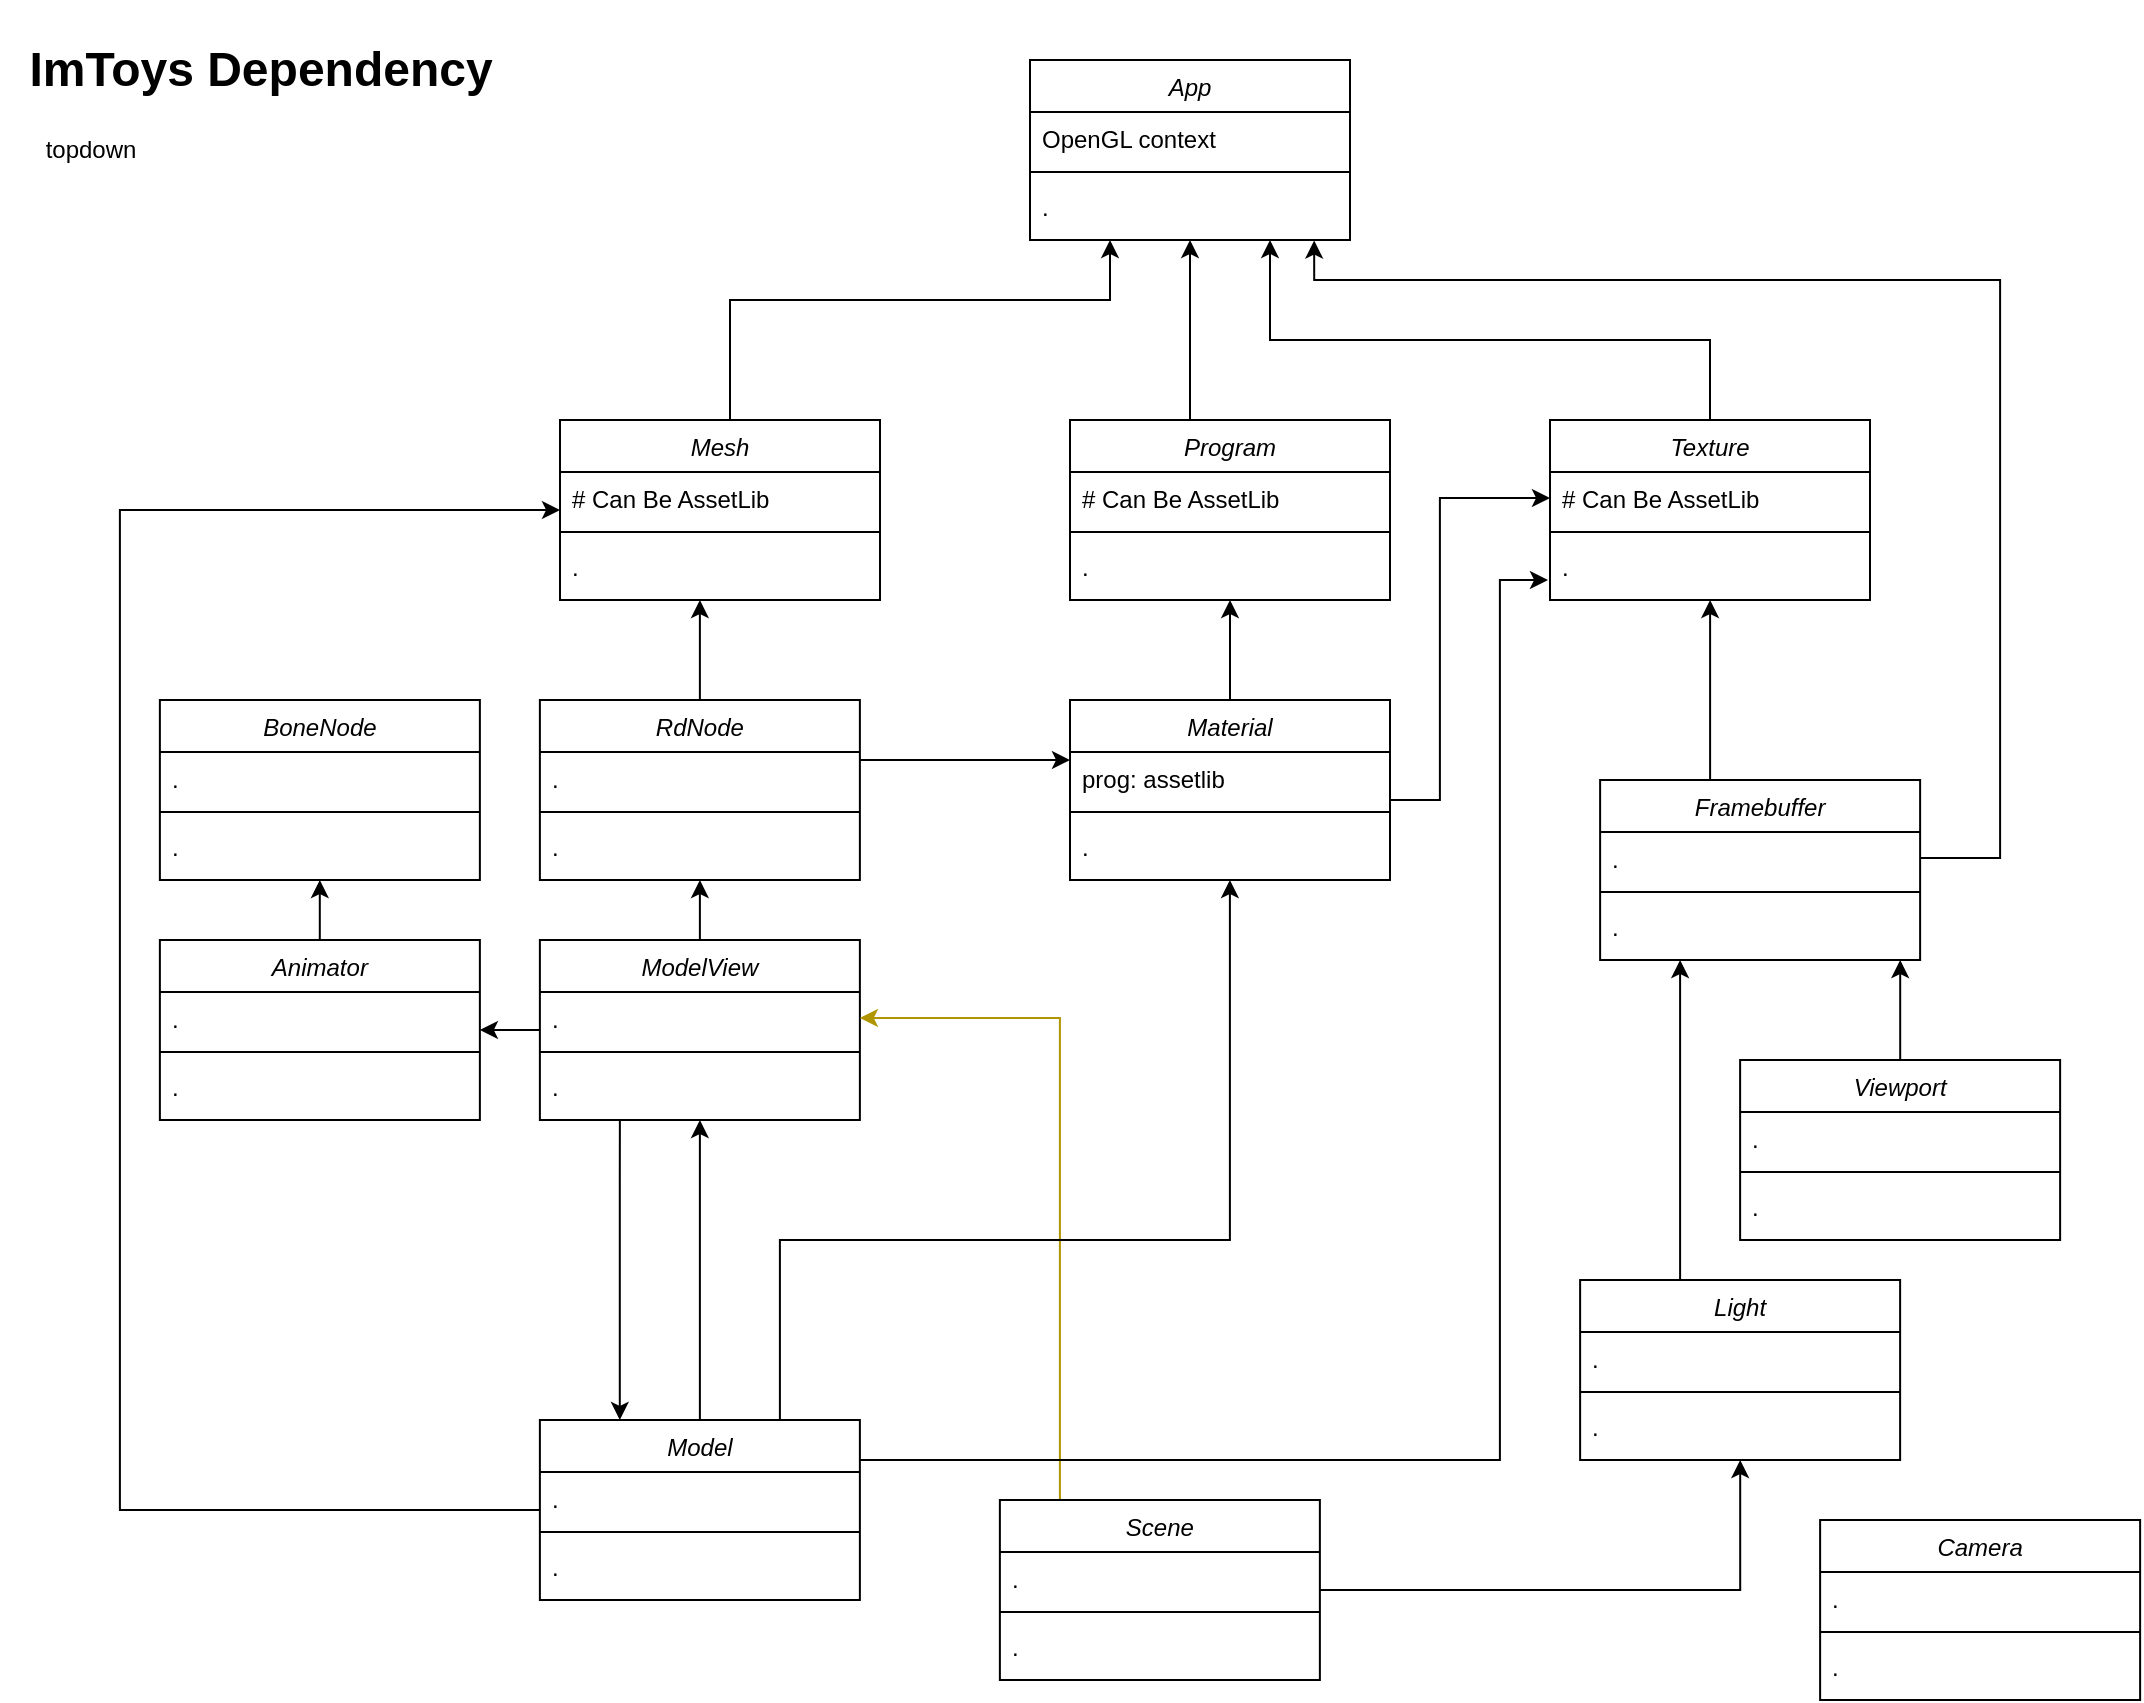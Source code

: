 <mxfile version="24.6.4" type="device" pages="3">
  <diagram id="C5RBs43oDa-KdzZeNtuy" name="Dependency">
    <mxGraphModel dx="1292" dy="1115" grid="1" gridSize="10" guides="1" tooltips="1" connect="1" arrows="1" fold="1" page="1" pageScale="1" pageWidth="1169" pageHeight="1654" math="0" shadow="0">
      <root>
        <mxCell id="WIyWlLk6GJQsqaUBKTNV-0" />
        <mxCell id="WIyWlLk6GJQsqaUBKTNV-1" parent="WIyWlLk6GJQsqaUBKTNV-0" />
        <mxCell id="hlMeU5bKilmf_0LQXPOL-91" style="edgeStyle=orthogonalEdgeStyle;rounded=0;orthogonalLoop=1;jettySize=auto;html=1;exitX=0.5;exitY=0;exitDx=0;exitDy=0;entryX=0.5;entryY=1;entryDx=0;entryDy=0;" parent="WIyWlLk6GJQsqaUBKTNV-1" source="zkfFHV4jXpPFQw0GAbJ--0" target="hlMeU5bKilmf_0LQXPOL-40" edge="1">
          <mxGeometry relative="1" as="geometry">
            <Array as="points">
              <mxPoint x="625" y="230" />
            </Array>
          </mxGeometry>
        </mxCell>
        <mxCell id="zkfFHV4jXpPFQw0GAbJ--0" value="Program" style="swimlane;fontStyle=2;align=center;verticalAlign=top;childLayout=stackLayout;horizontal=1;startSize=26;horizontalStack=0;resizeParent=1;resizeLast=0;collapsible=1;marginBottom=0;rounded=0;shadow=0;strokeWidth=1;" parent="WIyWlLk6GJQsqaUBKTNV-1" vertex="1">
          <mxGeometry x="565" y="230" width="160" height="90" as="geometry">
            <mxRectangle x="230" y="140" width="160" height="26" as="alternateBounds" />
          </mxGeometry>
        </mxCell>
        <mxCell id="zkfFHV4jXpPFQw0GAbJ--1" value="# Can Be AssetLib" style="text;align=left;verticalAlign=top;spacingLeft=4;spacingRight=4;overflow=hidden;rotatable=0;points=[[0,0.5],[1,0.5]];portConstraint=eastwest;" parent="zkfFHV4jXpPFQw0GAbJ--0" vertex="1">
          <mxGeometry y="26" width="160" height="26" as="geometry" />
        </mxCell>
        <mxCell id="zkfFHV4jXpPFQw0GAbJ--4" value="" style="line;html=1;strokeWidth=1;align=left;verticalAlign=middle;spacingTop=-1;spacingLeft=3;spacingRight=3;rotatable=0;labelPosition=right;points=[];portConstraint=eastwest;" parent="zkfFHV4jXpPFQw0GAbJ--0" vertex="1">
          <mxGeometry y="52" width="160" height="8" as="geometry" />
        </mxCell>
        <mxCell id="zkfFHV4jXpPFQw0GAbJ--5" value="." style="text;align=left;verticalAlign=top;spacingLeft=4;spacingRight=4;overflow=hidden;rotatable=0;points=[[0,0.5],[1,0.5]];portConstraint=eastwest;" parent="zkfFHV4jXpPFQw0GAbJ--0" vertex="1">
          <mxGeometry y="60" width="160" height="26" as="geometry" />
        </mxCell>
        <mxCell id="hlMeU5bKilmf_0LQXPOL-89" style="edgeStyle=orthogonalEdgeStyle;rounded=0;orthogonalLoop=1;jettySize=auto;html=1;entryX=0.25;entryY=1;entryDx=0;entryDy=0;" parent="WIyWlLk6GJQsqaUBKTNV-1" source="hlMeU5bKilmf_0LQXPOL-0" target="hlMeU5bKilmf_0LQXPOL-40" edge="1">
          <mxGeometry relative="1" as="geometry">
            <Array as="points">
              <mxPoint x="395" y="170" />
              <mxPoint x="585" y="170" />
            </Array>
          </mxGeometry>
        </mxCell>
        <mxCell id="hlMeU5bKilmf_0LQXPOL-0" value="Mesh" style="swimlane;fontStyle=2;align=center;verticalAlign=top;childLayout=stackLayout;horizontal=1;startSize=26;horizontalStack=0;resizeParent=1;resizeLast=0;collapsible=1;marginBottom=0;rounded=0;shadow=0;strokeWidth=1;" parent="WIyWlLk6GJQsqaUBKTNV-1" vertex="1">
          <mxGeometry x="310" y="230" width="160" height="90" as="geometry">
            <mxRectangle x="230" y="140" width="160" height="26" as="alternateBounds" />
          </mxGeometry>
        </mxCell>
        <mxCell id="hlMeU5bKilmf_0LQXPOL-1" value="# Can Be AssetLib" style="text;align=left;verticalAlign=top;spacingLeft=4;spacingRight=4;overflow=hidden;rotatable=0;points=[[0,0.5],[1,0.5]];portConstraint=eastwest;" parent="hlMeU5bKilmf_0LQXPOL-0" vertex="1">
          <mxGeometry y="26" width="160" height="26" as="geometry" />
        </mxCell>
        <mxCell id="hlMeU5bKilmf_0LQXPOL-2" value="" style="line;html=1;strokeWidth=1;align=left;verticalAlign=middle;spacingTop=-1;spacingLeft=3;spacingRight=3;rotatable=0;labelPosition=right;points=[];portConstraint=eastwest;" parent="hlMeU5bKilmf_0LQXPOL-0" vertex="1">
          <mxGeometry y="52" width="160" height="8" as="geometry" />
        </mxCell>
        <mxCell id="hlMeU5bKilmf_0LQXPOL-3" value="." style="text;align=left;verticalAlign=top;spacingLeft=4;spacingRight=4;overflow=hidden;rotatable=0;points=[[0,0.5],[1,0.5]];portConstraint=eastwest;" parent="hlMeU5bKilmf_0LQXPOL-0" vertex="1">
          <mxGeometry y="60" width="160" height="26" as="geometry" />
        </mxCell>
        <mxCell id="p4OnngbxVeFL9275Az-j-8" style="edgeStyle=orthogonalEdgeStyle;rounded=0;orthogonalLoop=1;jettySize=auto;html=1;" edge="1" parent="WIyWlLk6GJQsqaUBKTNV-1" source="hlMeU5bKilmf_0LQXPOL-4" target="hlMeU5bKilmf_0LQXPOL-8">
          <mxGeometry relative="1" as="geometry">
            <Array as="points">
              <mxPoint x="885.06" y="380" />
              <mxPoint x="885.06" y="380" />
            </Array>
          </mxGeometry>
        </mxCell>
        <mxCell id="hlMeU5bKilmf_0LQXPOL-4" value="Framebuffer" style="swimlane;fontStyle=2;align=center;verticalAlign=top;childLayout=stackLayout;horizontal=1;startSize=26;horizontalStack=0;resizeParent=1;resizeLast=0;collapsible=1;marginBottom=0;rounded=0;shadow=0;strokeWidth=1;" parent="WIyWlLk6GJQsqaUBKTNV-1" vertex="1">
          <mxGeometry x="830.06" y="410" width="160" height="90" as="geometry">
            <mxRectangle x="230" y="140" width="160" height="26" as="alternateBounds" />
          </mxGeometry>
        </mxCell>
        <mxCell id="hlMeU5bKilmf_0LQXPOL-5" value="." style="text;align=left;verticalAlign=top;spacingLeft=4;spacingRight=4;overflow=hidden;rotatable=0;points=[[0,0.5],[1,0.5]];portConstraint=eastwest;" parent="hlMeU5bKilmf_0LQXPOL-4" vertex="1">
          <mxGeometry y="26" width="160" height="26" as="geometry" />
        </mxCell>
        <mxCell id="hlMeU5bKilmf_0LQXPOL-6" value="" style="line;html=1;strokeWidth=1;align=left;verticalAlign=middle;spacingTop=-1;spacingLeft=3;spacingRight=3;rotatable=0;labelPosition=right;points=[];portConstraint=eastwest;" parent="hlMeU5bKilmf_0LQXPOL-4" vertex="1">
          <mxGeometry y="52" width="160" height="8" as="geometry" />
        </mxCell>
        <mxCell id="hlMeU5bKilmf_0LQXPOL-7" value="." style="text;align=left;verticalAlign=top;spacingLeft=4;spacingRight=4;overflow=hidden;rotatable=0;points=[[0,0.5],[1,0.5]];portConstraint=eastwest;" parent="hlMeU5bKilmf_0LQXPOL-4" vertex="1">
          <mxGeometry y="60" width="160" height="26" as="geometry" />
        </mxCell>
        <mxCell id="hlMeU5bKilmf_0LQXPOL-90" style="edgeStyle=orthogonalEdgeStyle;rounded=0;orthogonalLoop=1;jettySize=auto;html=1;entryX=0.75;entryY=1;entryDx=0;entryDy=0;" parent="WIyWlLk6GJQsqaUBKTNV-1" source="hlMeU5bKilmf_0LQXPOL-8" target="hlMeU5bKilmf_0LQXPOL-40" edge="1">
          <mxGeometry relative="1" as="geometry">
            <Array as="points">
              <mxPoint x="885.0" y="190" />
              <mxPoint x="665.0" y="190" />
            </Array>
          </mxGeometry>
        </mxCell>
        <mxCell id="hlMeU5bKilmf_0LQXPOL-8" value="Texture" style="swimlane;fontStyle=2;align=center;verticalAlign=top;childLayout=stackLayout;horizontal=1;startSize=26;horizontalStack=0;resizeParent=1;resizeLast=0;collapsible=1;marginBottom=0;rounded=0;shadow=0;strokeWidth=1;" parent="WIyWlLk6GJQsqaUBKTNV-1" vertex="1">
          <mxGeometry x="805.0" y="230" width="160" height="90" as="geometry">
            <mxRectangle x="230" y="140" width="160" height="26" as="alternateBounds" />
          </mxGeometry>
        </mxCell>
        <mxCell id="hlMeU5bKilmf_0LQXPOL-9" value="# Can Be AssetLib" style="text;align=left;verticalAlign=top;spacingLeft=4;spacingRight=4;overflow=hidden;rotatable=0;points=[[0,0.5],[1,0.5]];portConstraint=eastwest;" parent="hlMeU5bKilmf_0LQXPOL-8" vertex="1">
          <mxGeometry y="26" width="160" height="26" as="geometry" />
        </mxCell>
        <mxCell id="hlMeU5bKilmf_0LQXPOL-10" value="" style="line;html=1;strokeWidth=1;align=left;verticalAlign=middle;spacingTop=-1;spacingLeft=3;spacingRight=3;rotatable=0;labelPosition=right;points=[];portConstraint=eastwest;" parent="hlMeU5bKilmf_0LQXPOL-8" vertex="1">
          <mxGeometry y="52" width="160" height="8" as="geometry" />
        </mxCell>
        <mxCell id="hlMeU5bKilmf_0LQXPOL-11" value="." style="text;align=left;verticalAlign=top;spacingLeft=4;spacingRight=4;overflow=hidden;rotatable=0;points=[[0,0.5],[1,0.5]];portConstraint=eastwest;" parent="hlMeU5bKilmf_0LQXPOL-8" vertex="1">
          <mxGeometry y="60" width="160" height="26" as="geometry" />
        </mxCell>
        <mxCell id="hlMeU5bKilmf_0LQXPOL-76" style="edgeStyle=orthogonalEdgeStyle;rounded=0;orthogonalLoop=1;jettySize=auto;html=1;entryX=0.5;entryY=1;entryDx=0;entryDy=0;" parent="WIyWlLk6GJQsqaUBKTNV-1" source="hlMeU5bKilmf_0LQXPOL-12" target="zkfFHV4jXpPFQw0GAbJ--0" edge="1">
          <mxGeometry relative="1" as="geometry" />
        </mxCell>
        <mxCell id="hlMeU5bKilmf_0LQXPOL-12" value="Material" style="swimlane;fontStyle=2;align=center;verticalAlign=top;childLayout=stackLayout;horizontal=1;startSize=26;horizontalStack=0;resizeParent=1;resizeLast=0;collapsible=1;marginBottom=0;rounded=0;shadow=0;strokeWidth=1;" parent="WIyWlLk6GJQsqaUBKTNV-1" vertex="1">
          <mxGeometry x="565" y="370" width="160" height="90" as="geometry">
            <mxRectangle x="230" y="140" width="160" height="26" as="alternateBounds" />
          </mxGeometry>
        </mxCell>
        <mxCell id="hlMeU5bKilmf_0LQXPOL-13" value="prog: assetlib" style="text;align=left;verticalAlign=top;spacingLeft=4;spacingRight=4;overflow=hidden;rotatable=0;points=[[0,0.5],[1,0.5]];portConstraint=eastwest;" parent="hlMeU5bKilmf_0LQXPOL-12" vertex="1">
          <mxGeometry y="26" width="160" height="26" as="geometry" />
        </mxCell>
        <mxCell id="hlMeU5bKilmf_0LQXPOL-14" value="" style="line;html=1;strokeWidth=1;align=left;verticalAlign=middle;spacingTop=-1;spacingLeft=3;spacingRight=3;rotatable=0;labelPosition=right;points=[];portConstraint=eastwest;" parent="hlMeU5bKilmf_0LQXPOL-12" vertex="1">
          <mxGeometry y="52" width="160" height="8" as="geometry" />
        </mxCell>
        <mxCell id="hlMeU5bKilmf_0LQXPOL-15" value="." style="text;align=left;verticalAlign=top;spacingLeft=4;spacingRight=4;overflow=hidden;rotatable=0;points=[[0,0.5],[1,0.5]];portConstraint=eastwest;" parent="hlMeU5bKilmf_0LQXPOL-12" vertex="1">
          <mxGeometry y="60" width="160" height="26" as="geometry" />
        </mxCell>
        <mxCell id="hlMeU5bKilmf_0LQXPOL-40" value="App" style="swimlane;fontStyle=2;align=center;verticalAlign=top;childLayout=stackLayout;horizontal=1;startSize=26;horizontalStack=0;resizeParent=1;resizeLast=0;collapsible=1;marginBottom=0;rounded=0;shadow=0;strokeWidth=1;" parent="WIyWlLk6GJQsqaUBKTNV-1" vertex="1">
          <mxGeometry x="545" y="50" width="160" height="90" as="geometry">
            <mxRectangle x="230" y="140" width="160" height="26" as="alternateBounds" />
          </mxGeometry>
        </mxCell>
        <mxCell id="hlMeU5bKilmf_0LQXPOL-41" value="OpenGL context" style="text;align=left;verticalAlign=top;spacingLeft=4;spacingRight=4;overflow=hidden;rotatable=0;points=[[0,0.5],[1,0.5]];portConstraint=eastwest;" parent="hlMeU5bKilmf_0LQXPOL-40" vertex="1">
          <mxGeometry y="26" width="160" height="26" as="geometry" />
        </mxCell>
        <mxCell id="hlMeU5bKilmf_0LQXPOL-42" value="" style="line;html=1;strokeWidth=1;align=left;verticalAlign=middle;spacingTop=-1;spacingLeft=3;spacingRight=3;rotatable=0;labelPosition=right;points=[];portConstraint=eastwest;" parent="hlMeU5bKilmf_0LQXPOL-40" vertex="1">
          <mxGeometry y="52" width="160" height="8" as="geometry" />
        </mxCell>
        <mxCell id="hlMeU5bKilmf_0LQXPOL-43" value="." style="text;align=left;verticalAlign=top;spacingLeft=4;spacingRight=4;overflow=hidden;rotatable=0;points=[[0,0.5],[1,0.5]];portConstraint=eastwest;" parent="hlMeU5bKilmf_0LQXPOL-40" vertex="1">
          <mxGeometry y="60" width="160" height="26" as="geometry" />
        </mxCell>
        <mxCell id="p4OnngbxVeFL9275Az-j-9" style="edgeStyle=orthogonalEdgeStyle;rounded=0;orthogonalLoop=1;jettySize=auto;html=1;" edge="1" parent="WIyWlLk6GJQsqaUBKTNV-1" source="hlMeU5bKilmf_0LQXPOL-44" target="hlMeU5bKilmf_0LQXPOL-4">
          <mxGeometry relative="1" as="geometry">
            <Array as="points">
              <mxPoint x="870.06" y="570" />
              <mxPoint x="870.06" y="570" />
            </Array>
          </mxGeometry>
        </mxCell>
        <mxCell id="hlMeU5bKilmf_0LQXPOL-44" value="Light" style="swimlane;fontStyle=2;align=center;verticalAlign=top;childLayout=stackLayout;horizontal=1;startSize=26;horizontalStack=0;resizeParent=1;resizeLast=0;collapsible=1;marginBottom=0;rounded=0;shadow=0;strokeWidth=1;" parent="WIyWlLk6GJQsqaUBKTNV-1" vertex="1">
          <mxGeometry x="820.06" y="660" width="160" height="90" as="geometry">
            <mxRectangle x="230" y="140" width="160" height="26" as="alternateBounds" />
          </mxGeometry>
        </mxCell>
        <mxCell id="hlMeU5bKilmf_0LQXPOL-45" value="." style="text;align=left;verticalAlign=top;spacingLeft=4;spacingRight=4;overflow=hidden;rotatable=0;points=[[0,0.5],[1,0.5]];portConstraint=eastwest;" parent="hlMeU5bKilmf_0LQXPOL-44" vertex="1">
          <mxGeometry y="26" width="160" height="26" as="geometry" />
        </mxCell>
        <mxCell id="hlMeU5bKilmf_0LQXPOL-46" value="" style="line;html=1;strokeWidth=1;align=left;verticalAlign=middle;spacingTop=-1;spacingLeft=3;spacingRight=3;rotatable=0;labelPosition=right;points=[];portConstraint=eastwest;" parent="hlMeU5bKilmf_0LQXPOL-44" vertex="1">
          <mxGeometry y="52" width="160" height="8" as="geometry" />
        </mxCell>
        <mxCell id="hlMeU5bKilmf_0LQXPOL-47" value="." style="text;align=left;verticalAlign=top;spacingLeft=4;spacingRight=4;overflow=hidden;rotatable=0;points=[[0,0.5],[1,0.5]];portConstraint=eastwest;" parent="hlMeU5bKilmf_0LQXPOL-44" vertex="1">
          <mxGeometry y="60" width="160" height="26" as="geometry" />
        </mxCell>
        <mxCell id="LhG7adneZABpHe4wAjKx-0" style="edgeStyle=orthogonalEdgeStyle;rounded=0;orthogonalLoop=1;jettySize=auto;html=1;" parent="WIyWlLk6GJQsqaUBKTNV-1" source="hlMeU5bKilmf_0LQXPOL-48" target="hlMeU5bKilmf_0LQXPOL-52" edge="1">
          <mxGeometry relative="1" as="geometry">
            <Array as="points">
              <mxPoint x="430.06" y="540" />
              <mxPoint x="430.06" y="540" />
            </Array>
          </mxGeometry>
        </mxCell>
        <mxCell id="RO2w9237sd2qESRkQIPw-1" style="edgeStyle=orthogonalEdgeStyle;rounded=0;orthogonalLoop=1;jettySize=auto;html=1;exitX=0.25;exitY=1;exitDx=0;exitDy=0;" edge="1" parent="WIyWlLk6GJQsqaUBKTNV-1" source="hlMeU5bKilmf_0LQXPOL-48" target="p4OnngbxVeFL9275Az-j-0">
          <mxGeometry relative="1" as="geometry">
            <Array as="points">
              <mxPoint x="339.94" y="610" />
              <mxPoint x="339.94" y="610" />
            </Array>
          </mxGeometry>
        </mxCell>
        <mxCell id="nwKoHA2SdQFl6S5o0QAV-1" style="edgeStyle=orthogonalEdgeStyle;rounded=0;orthogonalLoop=1;jettySize=auto;html=1;" edge="1" parent="WIyWlLk6GJQsqaUBKTNV-1" source="hlMeU5bKilmf_0LQXPOL-48" target="RO2w9237sd2qESRkQIPw-3">
          <mxGeometry relative="1" as="geometry" />
        </mxCell>
        <mxCell id="hlMeU5bKilmf_0LQXPOL-48" value="ModelView" style="swimlane;fontStyle=2;align=center;verticalAlign=top;childLayout=stackLayout;horizontal=1;startSize=26;horizontalStack=0;resizeParent=1;resizeLast=0;collapsible=1;marginBottom=0;rounded=0;shadow=0;strokeWidth=1;" parent="WIyWlLk6GJQsqaUBKTNV-1" vertex="1">
          <mxGeometry x="299.94" y="490" width="160" height="90" as="geometry">
            <mxRectangle x="230" y="140" width="160" height="26" as="alternateBounds" />
          </mxGeometry>
        </mxCell>
        <mxCell id="hlMeU5bKilmf_0LQXPOL-49" value="." style="text;align=left;verticalAlign=top;spacingLeft=4;spacingRight=4;overflow=hidden;rotatable=0;points=[[0,0.5],[1,0.5]];portConstraint=eastwest;" parent="hlMeU5bKilmf_0LQXPOL-48" vertex="1">
          <mxGeometry y="26" width="160" height="26" as="geometry" />
        </mxCell>
        <mxCell id="hlMeU5bKilmf_0LQXPOL-50" value="" style="line;html=1;strokeWidth=1;align=left;verticalAlign=middle;spacingTop=-1;spacingLeft=3;spacingRight=3;rotatable=0;labelPosition=right;points=[];portConstraint=eastwest;" parent="hlMeU5bKilmf_0LQXPOL-48" vertex="1">
          <mxGeometry y="52" width="160" height="8" as="geometry" />
        </mxCell>
        <mxCell id="hlMeU5bKilmf_0LQXPOL-51" value="." style="text;align=left;verticalAlign=top;spacingLeft=4;spacingRight=4;overflow=hidden;rotatable=0;points=[[0,0.5],[1,0.5]];portConstraint=eastwest;" parent="hlMeU5bKilmf_0LQXPOL-48" vertex="1">
          <mxGeometry y="60" width="160" height="26" as="geometry" />
        </mxCell>
        <mxCell id="hlMeU5bKilmf_0LQXPOL-107" style="edgeStyle=orthogonalEdgeStyle;rounded=0;orthogonalLoop=1;jettySize=auto;html=1;" parent="WIyWlLk6GJQsqaUBKTNV-1" source="hlMeU5bKilmf_0LQXPOL-52" target="hlMeU5bKilmf_0LQXPOL-0" edge="1">
          <mxGeometry relative="1" as="geometry">
            <Array as="points">
              <mxPoint x="390" y="380" />
              <mxPoint x="390" y="380" />
            </Array>
          </mxGeometry>
        </mxCell>
        <mxCell id="hlMeU5bKilmf_0LQXPOL-52" value="RdNode" style="swimlane;fontStyle=2;align=center;verticalAlign=top;childLayout=stackLayout;horizontal=1;startSize=26;horizontalStack=0;resizeParent=1;resizeLast=0;collapsible=1;marginBottom=0;rounded=0;shadow=0;strokeWidth=1;" parent="WIyWlLk6GJQsqaUBKTNV-1" vertex="1">
          <mxGeometry x="299.94" y="370" width="160" height="90" as="geometry">
            <mxRectangle x="230" y="140" width="160" height="26" as="alternateBounds" />
          </mxGeometry>
        </mxCell>
        <mxCell id="hlMeU5bKilmf_0LQXPOL-53" value="." style="text;align=left;verticalAlign=top;spacingLeft=4;spacingRight=4;overflow=hidden;rotatable=0;points=[[0,0.5],[1,0.5]];portConstraint=eastwest;" parent="hlMeU5bKilmf_0LQXPOL-52" vertex="1">
          <mxGeometry y="26" width="160" height="26" as="geometry" />
        </mxCell>
        <mxCell id="hlMeU5bKilmf_0LQXPOL-54" value="" style="line;html=1;strokeWidth=1;align=left;verticalAlign=middle;spacingTop=-1;spacingLeft=3;spacingRight=3;rotatable=0;labelPosition=right;points=[];portConstraint=eastwest;" parent="hlMeU5bKilmf_0LQXPOL-52" vertex="1">
          <mxGeometry y="52" width="160" height="8" as="geometry" />
        </mxCell>
        <mxCell id="hlMeU5bKilmf_0LQXPOL-55" value="." style="text;align=left;verticalAlign=top;spacingLeft=4;spacingRight=4;overflow=hidden;rotatable=0;points=[[0,0.5],[1,0.5]];portConstraint=eastwest;" parent="hlMeU5bKilmf_0LQXPOL-52" vertex="1">
          <mxGeometry y="60" width="160" height="26" as="geometry" />
        </mxCell>
        <mxCell id="p4OnngbxVeFL9275Az-j-10" style="edgeStyle=orthogonalEdgeStyle;rounded=0;orthogonalLoop=1;jettySize=auto;html=1;" edge="1" parent="WIyWlLk6GJQsqaUBKTNV-1" source="hlMeU5bKilmf_0LQXPOL-56" target="hlMeU5bKilmf_0LQXPOL-4">
          <mxGeometry relative="1" as="geometry">
            <Array as="points">
              <mxPoint x="980.06" y="510" />
              <mxPoint x="980.06" y="510" />
            </Array>
          </mxGeometry>
        </mxCell>
        <mxCell id="hlMeU5bKilmf_0LQXPOL-56" value="Viewport" style="swimlane;fontStyle=2;align=center;verticalAlign=top;childLayout=stackLayout;horizontal=1;startSize=26;horizontalStack=0;resizeParent=1;resizeLast=0;collapsible=1;marginBottom=0;rounded=0;shadow=0;strokeWidth=1;" parent="WIyWlLk6GJQsqaUBKTNV-1" vertex="1">
          <mxGeometry x="900.06" y="550" width="160" height="90" as="geometry">
            <mxRectangle x="230" y="140" width="160" height="26" as="alternateBounds" />
          </mxGeometry>
        </mxCell>
        <mxCell id="hlMeU5bKilmf_0LQXPOL-57" value="." style="text;align=left;verticalAlign=top;spacingLeft=4;spacingRight=4;overflow=hidden;rotatable=0;points=[[0,0.5],[1,0.5]];portConstraint=eastwest;" parent="hlMeU5bKilmf_0LQXPOL-56" vertex="1">
          <mxGeometry y="26" width="160" height="26" as="geometry" />
        </mxCell>
        <mxCell id="hlMeU5bKilmf_0LQXPOL-58" value="" style="line;html=1;strokeWidth=1;align=left;verticalAlign=middle;spacingTop=-1;spacingLeft=3;spacingRight=3;rotatable=0;labelPosition=right;points=[];portConstraint=eastwest;" parent="hlMeU5bKilmf_0LQXPOL-56" vertex="1">
          <mxGeometry y="52" width="160" height="8" as="geometry" />
        </mxCell>
        <mxCell id="hlMeU5bKilmf_0LQXPOL-59" value="." style="text;align=left;verticalAlign=top;spacingLeft=4;spacingRight=4;overflow=hidden;rotatable=0;points=[[0,0.5],[1,0.5]];portConstraint=eastwest;" parent="hlMeU5bKilmf_0LQXPOL-56" vertex="1">
          <mxGeometry y="60" width="160" height="26" as="geometry" />
        </mxCell>
        <mxCell id="AaTO9abeiORG9Li4fjuI-1" style="edgeStyle=orthogonalEdgeStyle;rounded=0;orthogonalLoop=1;jettySize=auto;html=1;" parent="WIyWlLk6GJQsqaUBKTNV-1" source="hlMeU5bKilmf_0LQXPOL-61" target="hlMeU5bKilmf_0LQXPOL-44" edge="1">
          <mxGeometry relative="1" as="geometry" />
        </mxCell>
        <mxCell id="RO2w9237sd2qESRkQIPw-2" style="edgeStyle=orthogonalEdgeStyle;rounded=0;orthogonalLoop=1;jettySize=auto;html=1;entryX=1;entryY=0.5;entryDx=0;entryDy=0;fillColor=#e3c800;strokeColor=#B09500;" edge="1" parent="WIyWlLk6GJQsqaUBKTNV-1" source="hlMeU5bKilmf_0LQXPOL-61" target="hlMeU5bKilmf_0LQXPOL-49">
          <mxGeometry relative="1" as="geometry">
            <Array as="points">
              <mxPoint x="559.94" y="529" />
            </Array>
          </mxGeometry>
        </mxCell>
        <mxCell id="hlMeU5bKilmf_0LQXPOL-61" value="Scene" style="swimlane;fontStyle=2;align=center;verticalAlign=top;childLayout=stackLayout;horizontal=1;startSize=26;horizontalStack=0;resizeParent=1;resizeLast=0;collapsible=1;marginBottom=0;rounded=0;shadow=0;strokeWidth=1;" parent="WIyWlLk6GJQsqaUBKTNV-1" vertex="1">
          <mxGeometry x="529.94" y="770" width="160" height="90" as="geometry">
            <mxRectangle x="230" y="140" width="160" height="26" as="alternateBounds" />
          </mxGeometry>
        </mxCell>
        <mxCell id="hlMeU5bKilmf_0LQXPOL-62" value="." style="text;align=left;verticalAlign=top;spacingLeft=4;spacingRight=4;overflow=hidden;rotatable=0;points=[[0,0.5],[1,0.5]];portConstraint=eastwest;" parent="hlMeU5bKilmf_0LQXPOL-61" vertex="1">
          <mxGeometry y="26" width="160" height="26" as="geometry" />
        </mxCell>
        <mxCell id="hlMeU5bKilmf_0LQXPOL-63" value="" style="line;html=1;strokeWidth=1;align=left;verticalAlign=middle;spacingTop=-1;spacingLeft=3;spacingRight=3;rotatable=0;labelPosition=right;points=[];portConstraint=eastwest;" parent="hlMeU5bKilmf_0LQXPOL-61" vertex="1">
          <mxGeometry y="52" width="160" height="8" as="geometry" />
        </mxCell>
        <mxCell id="hlMeU5bKilmf_0LQXPOL-64" value="." style="text;align=left;verticalAlign=top;spacingLeft=4;spacingRight=4;overflow=hidden;rotatable=0;points=[[0,0.5],[1,0.5]];portConstraint=eastwest;" parent="hlMeU5bKilmf_0LQXPOL-61" vertex="1">
          <mxGeometry y="60" width="160" height="26" as="geometry" />
        </mxCell>
        <mxCell id="hlMeU5bKilmf_0LQXPOL-85" value="Camera" style="swimlane;fontStyle=2;align=center;verticalAlign=top;childLayout=stackLayout;horizontal=1;startSize=26;horizontalStack=0;resizeParent=1;resizeLast=0;collapsible=1;marginBottom=0;rounded=0;shadow=0;strokeWidth=1;" parent="WIyWlLk6GJQsqaUBKTNV-1" vertex="1">
          <mxGeometry x="940.06" y="780" width="160" height="90" as="geometry">
            <mxRectangle x="230" y="140" width="160" height="26" as="alternateBounds" />
          </mxGeometry>
        </mxCell>
        <mxCell id="hlMeU5bKilmf_0LQXPOL-86" value="." style="text;align=left;verticalAlign=top;spacingLeft=4;spacingRight=4;overflow=hidden;rotatable=0;points=[[0,0.5],[1,0.5]];portConstraint=eastwest;" parent="hlMeU5bKilmf_0LQXPOL-85" vertex="1">
          <mxGeometry y="26" width="160" height="26" as="geometry" />
        </mxCell>
        <mxCell id="hlMeU5bKilmf_0LQXPOL-87" value="" style="line;html=1;strokeWidth=1;align=left;verticalAlign=middle;spacingTop=-1;spacingLeft=3;spacingRight=3;rotatable=0;labelPosition=right;points=[];portConstraint=eastwest;" parent="hlMeU5bKilmf_0LQXPOL-85" vertex="1">
          <mxGeometry y="52" width="160" height="8" as="geometry" />
        </mxCell>
        <mxCell id="hlMeU5bKilmf_0LQXPOL-88" value="." style="text;align=left;verticalAlign=top;spacingLeft=4;spacingRight=4;overflow=hidden;rotatable=0;points=[[0,0.5],[1,0.5]];portConstraint=eastwest;" parent="hlMeU5bKilmf_0LQXPOL-85" vertex="1">
          <mxGeometry y="60" width="160" height="26" as="geometry" />
        </mxCell>
        <mxCell id="hlMeU5bKilmf_0LQXPOL-92" style="edgeStyle=orthogonalEdgeStyle;rounded=0;orthogonalLoop=1;jettySize=auto;html=1;exitX=1;exitY=0.5;exitDx=0;exitDy=0;entryX=0.888;entryY=1.165;entryDx=0;entryDy=0;entryPerimeter=0;" parent="WIyWlLk6GJQsqaUBKTNV-1" source="hlMeU5bKilmf_0LQXPOL-5" target="hlMeU5bKilmf_0LQXPOL-43" edge="1">
          <mxGeometry relative="1" as="geometry">
            <Array as="points">
              <mxPoint x="1030.06" y="449" />
              <mxPoint x="1030.06" y="160" />
              <mxPoint x="687.06" y="160" />
            </Array>
          </mxGeometry>
        </mxCell>
        <mxCell id="hlMeU5bKilmf_0LQXPOL-95" style="edgeStyle=orthogonalEdgeStyle;rounded=0;orthogonalLoop=1;jettySize=auto;html=1;" parent="WIyWlLk6GJQsqaUBKTNV-1" source="p4OnngbxVeFL9275Az-j-0" edge="1">
          <mxGeometry relative="1" as="geometry">
            <mxPoint x="804.0" y="310" as="targetPoint" />
            <Array as="points">
              <mxPoint x="779.94" y="750" />
              <mxPoint x="779.94" y="310" />
            </Array>
          </mxGeometry>
        </mxCell>
        <mxCell id="hlMeU5bKilmf_0LQXPOL-98" value="&lt;h1&gt;ImToys Dependency&lt;/h1&gt;" style="text;html=1;align=center;verticalAlign=middle;resizable=0;points=[];autosize=1;strokeColor=none;fillColor=none;" parent="WIyWlLk6GJQsqaUBKTNV-1" vertex="1">
          <mxGeometry x="30" y="20" width="260" height="70" as="geometry" />
        </mxCell>
        <mxCell id="hlMeU5bKilmf_0LQXPOL-101" style="edgeStyle=orthogonalEdgeStyle;rounded=0;orthogonalLoop=1;jettySize=auto;html=1;entryX=0;entryY=0.5;entryDx=0;entryDy=0;" parent="WIyWlLk6GJQsqaUBKTNV-1" source="hlMeU5bKilmf_0LQXPOL-13" target="hlMeU5bKilmf_0LQXPOL-9" edge="1">
          <mxGeometry relative="1" as="geometry">
            <Array as="points">
              <mxPoint x="749.94" y="420" />
              <mxPoint x="749.94" y="269" />
            </Array>
          </mxGeometry>
        </mxCell>
        <mxCell id="AaTO9abeiORG9Li4fjuI-0" value="topdown" style="text;html=1;align=center;verticalAlign=middle;resizable=0;points=[];autosize=1;strokeColor=none;fillColor=none;" parent="WIyWlLk6GJQsqaUBKTNV-1" vertex="1">
          <mxGeometry x="40" y="80" width="70" height="30" as="geometry" />
        </mxCell>
        <mxCell id="p4OnngbxVeFL9275Az-j-5" style="edgeStyle=orthogonalEdgeStyle;rounded=0;orthogonalLoop=1;jettySize=auto;html=1;" edge="1" parent="WIyWlLk6GJQsqaUBKTNV-1" source="p4OnngbxVeFL9275Az-j-0" target="hlMeU5bKilmf_0LQXPOL-48">
          <mxGeometry relative="1" as="geometry" />
        </mxCell>
        <mxCell id="p4OnngbxVeFL9275Az-j-11" style="edgeStyle=orthogonalEdgeStyle;rounded=0;orthogonalLoop=1;jettySize=auto;html=1;" edge="1" parent="WIyWlLk6GJQsqaUBKTNV-1" source="p4OnngbxVeFL9275Az-j-0" target="hlMeU5bKilmf_0LQXPOL-0">
          <mxGeometry relative="1" as="geometry">
            <Array as="points">
              <mxPoint x="89.94" y="775" />
              <mxPoint x="89.94" y="275" />
            </Array>
          </mxGeometry>
        </mxCell>
        <mxCell id="RO2w9237sd2qESRkQIPw-0" style="edgeStyle=orthogonalEdgeStyle;rounded=0;orthogonalLoop=1;jettySize=auto;html=1;" edge="1" parent="WIyWlLk6GJQsqaUBKTNV-1" source="p4OnngbxVeFL9275Az-j-0" target="hlMeU5bKilmf_0LQXPOL-12">
          <mxGeometry relative="1" as="geometry">
            <Array as="points">
              <mxPoint x="419.94" y="640" />
              <mxPoint x="644.94" y="640" />
            </Array>
          </mxGeometry>
        </mxCell>
        <mxCell id="p4OnngbxVeFL9275Az-j-0" value="Model" style="swimlane;fontStyle=2;align=center;verticalAlign=top;childLayout=stackLayout;horizontal=1;startSize=26;horizontalStack=0;resizeParent=1;resizeLast=0;collapsible=1;marginBottom=0;rounded=0;shadow=0;strokeWidth=1;" vertex="1" parent="WIyWlLk6GJQsqaUBKTNV-1">
          <mxGeometry x="299.94" y="730" width="160" height="90" as="geometry">
            <mxRectangle x="230" y="140" width="160" height="26" as="alternateBounds" />
          </mxGeometry>
        </mxCell>
        <mxCell id="p4OnngbxVeFL9275Az-j-1" value="." style="text;align=left;verticalAlign=top;spacingLeft=4;spacingRight=4;overflow=hidden;rotatable=0;points=[[0,0.5],[1,0.5]];portConstraint=eastwest;" vertex="1" parent="p4OnngbxVeFL9275Az-j-0">
          <mxGeometry y="26" width="160" height="26" as="geometry" />
        </mxCell>
        <mxCell id="p4OnngbxVeFL9275Az-j-2" value="" style="line;html=1;strokeWidth=1;align=left;verticalAlign=middle;spacingTop=-1;spacingLeft=3;spacingRight=3;rotatable=0;labelPosition=right;points=[];portConstraint=eastwest;" vertex="1" parent="p4OnngbxVeFL9275Az-j-0">
          <mxGeometry y="52" width="160" height="8" as="geometry" />
        </mxCell>
        <mxCell id="p4OnngbxVeFL9275Az-j-3" value="." style="text;align=left;verticalAlign=top;spacingLeft=4;spacingRight=4;overflow=hidden;rotatable=0;points=[[0,0.5],[1,0.5]];portConstraint=eastwest;" vertex="1" parent="p4OnngbxVeFL9275Az-j-0">
          <mxGeometry y="60" width="160" height="26" as="geometry" />
        </mxCell>
        <mxCell id="p4OnngbxVeFL9275Az-j-12" style="edgeStyle=orthogonalEdgeStyle;rounded=0;orthogonalLoop=1;jettySize=auto;html=1;" edge="1" parent="WIyWlLk6GJQsqaUBKTNV-1" source="hlMeU5bKilmf_0LQXPOL-53" target="hlMeU5bKilmf_0LQXPOL-12">
          <mxGeometry relative="1" as="geometry">
            <Array as="points">
              <mxPoint x="489.94" y="400" />
              <mxPoint x="489.94" y="400" />
            </Array>
          </mxGeometry>
        </mxCell>
        <mxCell id="nwKoHA2SdQFl6S5o0QAV-6" style="edgeStyle=orthogonalEdgeStyle;rounded=0;orthogonalLoop=1;jettySize=auto;html=1;" edge="1" parent="WIyWlLk6GJQsqaUBKTNV-1" source="RO2w9237sd2qESRkQIPw-3" target="nwKoHA2SdQFl6S5o0QAV-2">
          <mxGeometry relative="1" as="geometry" />
        </mxCell>
        <mxCell id="RO2w9237sd2qESRkQIPw-3" value="Animator" style="swimlane;fontStyle=2;align=center;verticalAlign=top;childLayout=stackLayout;horizontal=1;startSize=26;horizontalStack=0;resizeParent=1;resizeLast=0;collapsible=1;marginBottom=0;rounded=0;shadow=0;strokeWidth=1;" vertex="1" parent="WIyWlLk6GJQsqaUBKTNV-1">
          <mxGeometry x="109.94" y="490" width="160" height="90" as="geometry">
            <mxRectangle x="230" y="140" width="160" height="26" as="alternateBounds" />
          </mxGeometry>
        </mxCell>
        <mxCell id="RO2w9237sd2qESRkQIPw-4" value="." style="text;align=left;verticalAlign=top;spacingLeft=4;spacingRight=4;overflow=hidden;rotatable=0;points=[[0,0.5],[1,0.5]];portConstraint=eastwest;" vertex="1" parent="RO2w9237sd2qESRkQIPw-3">
          <mxGeometry y="26" width="160" height="26" as="geometry" />
        </mxCell>
        <mxCell id="RO2w9237sd2qESRkQIPw-5" value="" style="line;html=1;strokeWidth=1;align=left;verticalAlign=middle;spacingTop=-1;spacingLeft=3;spacingRight=3;rotatable=0;labelPosition=right;points=[];portConstraint=eastwest;" vertex="1" parent="RO2w9237sd2qESRkQIPw-3">
          <mxGeometry y="52" width="160" height="8" as="geometry" />
        </mxCell>
        <mxCell id="RO2w9237sd2qESRkQIPw-6" value="." style="text;align=left;verticalAlign=top;spacingLeft=4;spacingRight=4;overflow=hidden;rotatable=0;points=[[0,0.5],[1,0.5]];portConstraint=eastwest;" vertex="1" parent="RO2w9237sd2qESRkQIPw-3">
          <mxGeometry y="60" width="160" height="26" as="geometry" />
        </mxCell>
        <mxCell id="nwKoHA2SdQFl6S5o0QAV-2" value="BoneNode" style="swimlane;fontStyle=2;align=center;verticalAlign=top;childLayout=stackLayout;horizontal=1;startSize=26;horizontalStack=0;resizeParent=1;resizeLast=0;collapsible=1;marginBottom=0;rounded=0;shadow=0;strokeWidth=1;" vertex="1" parent="WIyWlLk6GJQsqaUBKTNV-1">
          <mxGeometry x="109.94" y="370" width="160" height="90" as="geometry">
            <mxRectangle x="230" y="140" width="160" height="26" as="alternateBounds" />
          </mxGeometry>
        </mxCell>
        <mxCell id="nwKoHA2SdQFl6S5o0QAV-3" value="." style="text;align=left;verticalAlign=top;spacingLeft=4;spacingRight=4;overflow=hidden;rotatable=0;points=[[0,0.5],[1,0.5]];portConstraint=eastwest;" vertex="1" parent="nwKoHA2SdQFl6S5o0QAV-2">
          <mxGeometry y="26" width="160" height="26" as="geometry" />
        </mxCell>
        <mxCell id="nwKoHA2SdQFl6S5o0QAV-4" value="" style="line;html=1;strokeWidth=1;align=left;verticalAlign=middle;spacingTop=-1;spacingLeft=3;spacingRight=3;rotatable=0;labelPosition=right;points=[];portConstraint=eastwest;" vertex="1" parent="nwKoHA2SdQFl6S5o0QAV-2">
          <mxGeometry y="52" width="160" height="8" as="geometry" />
        </mxCell>
        <mxCell id="nwKoHA2SdQFl6S5o0QAV-5" value="." style="text;align=left;verticalAlign=top;spacingLeft=4;spacingRight=4;overflow=hidden;rotatable=0;points=[[0,0.5],[1,0.5]];portConstraint=eastwest;" vertex="1" parent="nwKoHA2SdQFl6S5o0QAV-2">
          <mxGeometry y="60" width="160" height="26" as="geometry" />
        </mxCell>
      </root>
    </mxGraphModel>
  </diagram>
  <diagram id="vOK0xjaLaCXLiAThVBhZ" name="Ownership(App)">
    <mxGraphModel dx="1292" dy="1115" grid="1" gridSize="10" guides="1" tooltips="1" connect="1" arrows="1" fold="1" page="1" pageScale="1" pageWidth="1169" pageHeight="1654" math="0" shadow="0">
      <root>
        <mxCell id="0" />
        <mxCell id="1" parent="0" />
        <mxCell id="P8-efteou0JyU3XfTZJw-2" value="Program" style="swimlane;fontStyle=2;align=center;verticalAlign=top;childLayout=stackLayout;horizontal=1;startSize=26;horizontalStack=0;resizeParent=1;resizeLast=0;collapsible=1;marginBottom=0;rounded=0;shadow=0;strokeWidth=1;" parent="1" vertex="1">
          <mxGeometry x="290" y="640" width="160" height="90" as="geometry">
            <mxRectangle x="230" y="140" width="160" height="26" as="alternateBounds" />
          </mxGeometry>
        </mxCell>
        <mxCell id="P8-efteou0JyU3XfTZJw-3" value="." style="text;align=left;verticalAlign=top;spacingLeft=4;spacingRight=4;overflow=hidden;rotatable=0;points=[[0,0.5],[1,0.5]];portConstraint=eastwest;" parent="P8-efteou0JyU3XfTZJw-2" vertex="1">
          <mxGeometry y="26" width="160" height="26" as="geometry" />
        </mxCell>
        <mxCell id="P8-efteou0JyU3XfTZJw-4" value="" style="line;html=1;strokeWidth=1;align=left;verticalAlign=middle;spacingTop=-1;spacingLeft=3;spacingRight=3;rotatable=0;labelPosition=right;points=[];portConstraint=eastwest;" parent="P8-efteou0JyU3XfTZJw-2" vertex="1">
          <mxGeometry y="52" width="160" height="8" as="geometry" />
        </mxCell>
        <mxCell id="P8-efteou0JyU3XfTZJw-5" value="." style="text;align=left;verticalAlign=top;spacingLeft=4;spacingRight=4;overflow=hidden;rotatable=0;points=[[0,0.5],[1,0.5]];portConstraint=eastwest;" parent="P8-efteou0JyU3XfTZJw-2" vertex="1">
          <mxGeometry y="60" width="160" height="26" as="geometry" />
        </mxCell>
        <mxCell id="P8-efteou0JyU3XfTZJw-7" value="Mesh" style="swimlane;fontStyle=2;align=center;verticalAlign=top;childLayout=stackLayout;horizontal=1;startSize=26;horizontalStack=0;resizeParent=1;resizeLast=0;collapsible=1;marginBottom=0;rounded=0;shadow=0;strokeWidth=1;" parent="1" vertex="1">
          <mxGeometry x="370" y="160" width="160" height="90" as="geometry">
            <mxRectangle x="230" y="140" width="160" height="26" as="alternateBounds" />
          </mxGeometry>
        </mxCell>
        <mxCell id="P8-efteou0JyU3XfTZJw-8" value="." style="text;align=left;verticalAlign=top;spacingLeft=4;spacingRight=4;overflow=hidden;rotatable=0;points=[[0,0.5],[1,0.5]];portConstraint=eastwest;" parent="P8-efteou0JyU3XfTZJw-7" vertex="1">
          <mxGeometry y="26" width="160" height="26" as="geometry" />
        </mxCell>
        <mxCell id="P8-efteou0JyU3XfTZJw-9" value="" style="line;html=1;strokeWidth=1;align=left;verticalAlign=middle;spacingTop=-1;spacingLeft=3;spacingRight=3;rotatable=0;labelPosition=right;points=[];portConstraint=eastwest;" parent="P8-efteou0JyU3XfTZJw-7" vertex="1">
          <mxGeometry y="52" width="160" height="8" as="geometry" />
        </mxCell>
        <mxCell id="P8-efteou0JyU3XfTZJw-10" value="." style="text;align=left;verticalAlign=top;spacingLeft=4;spacingRight=4;overflow=hidden;rotatable=0;points=[[0,0.5],[1,0.5]];portConstraint=eastwest;" parent="P8-efteou0JyU3XfTZJw-7" vertex="1">
          <mxGeometry y="60" width="160" height="26" as="geometry" />
        </mxCell>
        <mxCell id="P8-efteou0JyU3XfTZJw-79" style="edgeStyle=orthogonalEdgeStyle;rounded=0;orthogonalLoop=1;jettySize=auto;html=1;" parent="1" source="P8-efteou0JyU3XfTZJw-12" target="P8-efteou0JyU3XfTZJw-17" edge="1">
          <mxGeometry relative="1" as="geometry">
            <Array as="points">
              <mxPoint x="815" y="345" />
            </Array>
          </mxGeometry>
        </mxCell>
        <mxCell id="P8-efteou0JyU3XfTZJw-12" value="Framebuffer" style="swimlane;fontStyle=2;align=center;verticalAlign=top;childLayout=stackLayout;horizontal=1;startSize=26;horizontalStack=0;resizeParent=1;resizeLast=0;collapsible=1;marginBottom=0;rounded=0;shadow=0;strokeWidth=1;" parent="1" vertex="1">
          <mxGeometry x="895" y="300" width="160" height="90" as="geometry">
            <mxRectangle x="230" y="140" width="160" height="26" as="alternateBounds" />
          </mxGeometry>
        </mxCell>
        <mxCell id="P8-efteou0JyU3XfTZJw-13" value="." style="text;align=left;verticalAlign=top;spacingLeft=4;spacingRight=4;overflow=hidden;rotatable=0;points=[[0,0.5],[1,0.5]];portConstraint=eastwest;" parent="P8-efteou0JyU3XfTZJw-12" vertex="1">
          <mxGeometry y="26" width="160" height="26" as="geometry" />
        </mxCell>
        <mxCell id="P8-efteou0JyU3XfTZJw-14" value="" style="line;html=1;strokeWidth=1;align=left;verticalAlign=middle;spacingTop=-1;spacingLeft=3;spacingRight=3;rotatable=0;labelPosition=right;points=[];portConstraint=eastwest;" parent="P8-efteou0JyU3XfTZJw-12" vertex="1">
          <mxGeometry y="52" width="160" height="8" as="geometry" />
        </mxCell>
        <mxCell id="P8-efteou0JyU3XfTZJw-15" value="." style="text;align=left;verticalAlign=top;spacingLeft=4;spacingRight=4;overflow=hidden;rotatable=0;points=[[0,0.5],[1,0.5]];portConstraint=eastwest;" parent="P8-efteou0JyU3XfTZJw-12" vertex="1">
          <mxGeometry y="60" width="160" height="26" as="geometry" />
        </mxCell>
        <mxCell id="P8-efteou0JyU3XfTZJw-17" value="Texture" style="swimlane;fontStyle=2;align=center;verticalAlign=top;childLayout=stackLayout;horizontal=1;startSize=26;horizontalStack=0;resizeParent=1;resizeLast=0;collapsible=1;marginBottom=0;rounded=0;shadow=0;strokeWidth=1;" parent="1" vertex="1">
          <mxGeometry x="735" y="160" width="160" height="90" as="geometry">
            <mxRectangle x="230" y="140" width="160" height="26" as="alternateBounds" />
          </mxGeometry>
        </mxCell>
        <mxCell id="P8-efteou0JyU3XfTZJw-18" value="." style="text;align=left;verticalAlign=top;spacingLeft=4;spacingRight=4;overflow=hidden;rotatable=0;points=[[0,0.5],[1,0.5]];portConstraint=eastwest;" parent="P8-efteou0JyU3XfTZJw-17" vertex="1">
          <mxGeometry y="26" width="160" height="26" as="geometry" />
        </mxCell>
        <mxCell id="P8-efteou0JyU3XfTZJw-19" value="" style="line;html=1;strokeWidth=1;align=left;verticalAlign=middle;spacingTop=-1;spacingLeft=3;spacingRight=3;rotatable=0;labelPosition=right;points=[];portConstraint=eastwest;" parent="P8-efteou0JyU3XfTZJw-17" vertex="1">
          <mxGeometry y="52" width="160" height="8" as="geometry" />
        </mxCell>
        <mxCell id="P8-efteou0JyU3XfTZJw-20" value="." style="text;align=left;verticalAlign=top;spacingLeft=4;spacingRight=4;overflow=hidden;rotatable=0;points=[[0,0.5],[1,0.5]];portConstraint=eastwest;" parent="P8-efteou0JyU3XfTZJw-17" vertex="1">
          <mxGeometry y="60" width="160" height="26" as="geometry" />
        </mxCell>
        <mxCell id="P8-efteou0JyU3XfTZJw-22" value="Material" style="swimlane;fontStyle=2;align=center;verticalAlign=top;childLayout=stackLayout;horizontal=1;startSize=26;horizontalStack=0;resizeParent=1;resizeLast=0;collapsible=1;marginBottom=0;rounded=0;shadow=0;strokeWidth=1;" parent="1" vertex="1">
          <mxGeometry x="550" y="160" width="160" height="90" as="geometry">
            <mxRectangle x="230" y="140" width="160" height="26" as="alternateBounds" />
          </mxGeometry>
        </mxCell>
        <mxCell id="P8-efteou0JyU3XfTZJw-23" value="." style="text;align=left;verticalAlign=top;spacingLeft=4;spacingRight=4;overflow=hidden;rotatable=0;points=[[0,0.5],[1,0.5]];portConstraint=eastwest;" parent="P8-efteou0JyU3XfTZJw-22" vertex="1">
          <mxGeometry y="26" width="160" height="26" as="geometry" />
        </mxCell>
        <mxCell id="P8-efteou0JyU3XfTZJw-24" value="" style="line;html=1;strokeWidth=1;align=left;verticalAlign=middle;spacingTop=-1;spacingLeft=3;spacingRight=3;rotatable=0;labelPosition=right;points=[];portConstraint=eastwest;" parent="P8-efteou0JyU3XfTZJw-22" vertex="1">
          <mxGeometry y="52" width="160" height="8" as="geometry" />
        </mxCell>
        <mxCell id="P8-efteou0JyU3XfTZJw-25" value="." style="text;align=left;verticalAlign=top;spacingLeft=4;spacingRight=4;overflow=hidden;rotatable=0;points=[[0,0.5],[1,0.5]];portConstraint=eastwest;" parent="P8-efteou0JyU3XfTZJw-22" vertex="1">
          <mxGeometry y="60" width="160" height="26" as="geometry" />
        </mxCell>
        <mxCell id="P8-efteou0JyU3XfTZJw-80" style="edgeStyle=orthogonalEdgeStyle;rounded=0;orthogonalLoop=1;jettySize=auto;html=1;" parent="1" source="P8-efteou0JyU3XfTZJw-30" target="P8-efteou0JyU3XfTZJw-12" edge="1">
          <mxGeometry relative="1" as="geometry">
            <Array as="points">
              <mxPoint x="920" y="420" />
              <mxPoint x="920" y="420" />
            </Array>
          </mxGeometry>
        </mxCell>
        <mxCell id="P8-efteou0JyU3XfTZJw-30" value="Light" style="swimlane;fontStyle=2;align=center;verticalAlign=top;childLayout=stackLayout;horizontal=1;startSize=26;horizontalStack=0;resizeParent=1;resizeLast=0;collapsible=1;marginBottom=0;rounded=0;shadow=0;strokeWidth=1;" parent="1" vertex="1">
          <mxGeometry x="780" y="440" width="160" height="90" as="geometry">
            <mxRectangle x="230" y="140" width="160" height="26" as="alternateBounds" />
          </mxGeometry>
        </mxCell>
        <mxCell id="P8-efteou0JyU3XfTZJw-31" value="." style="text;align=left;verticalAlign=top;spacingLeft=4;spacingRight=4;overflow=hidden;rotatable=0;points=[[0,0.5],[1,0.5]];portConstraint=eastwest;" parent="P8-efteou0JyU3XfTZJw-30" vertex="1">
          <mxGeometry y="26" width="160" height="26" as="geometry" />
        </mxCell>
        <mxCell id="P8-efteou0JyU3XfTZJw-32" value="" style="line;html=1;strokeWidth=1;align=left;verticalAlign=middle;spacingTop=-1;spacingLeft=3;spacingRight=3;rotatable=0;labelPosition=right;points=[];portConstraint=eastwest;" parent="P8-efteou0JyU3XfTZJw-30" vertex="1">
          <mxGeometry y="52" width="160" height="8" as="geometry" />
        </mxCell>
        <mxCell id="P8-efteou0JyU3XfTZJw-33" value="." style="text;align=left;verticalAlign=top;spacingLeft=4;spacingRight=4;overflow=hidden;rotatable=0;points=[[0,0.5],[1,0.5]];portConstraint=eastwest;" parent="P8-efteou0JyU3XfTZJw-30" vertex="1">
          <mxGeometry y="60" width="160" height="26" as="geometry" />
        </mxCell>
        <mxCell id="P8-efteou0JyU3XfTZJw-72" style="edgeStyle=orthogonalEdgeStyle;rounded=0;orthogonalLoop=1;jettySize=auto;html=1;" parent="1" source="P8-efteou0JyU3XfTZJw-37" target="P8-efteou0JyU3XfTZJw-7" edge="1">
          <mxGeometry relative="1" as="geometry">
            <Array as="points">
              <mxPoint x="445" y="460" />
            </Array>
          </mxGeometry>
        </mxCell>
        <mxCell id="P8-efteou0JyU3XfTZJw-73" style="edgeStyle=orthogonalEdgeStyle;rounded=0;orthogonalLoop=1;jettySize=auto;html=1;" parent="1" source="P8-efteou0JyU3XfTZJw-37" target="P8-efteou0JyU3XfTZJw-22" edge="1">
          <mxGeometry relative="1" as="geometry">
            <Array as="points">
              <mxPoint x="630" y="350" />
              <mxPoint x="630" y="350" />
            </Array>
          </mxGeometry>
        </mxCell>
        <mxCell id="Yj5yJGEZP3DiQbM2xA2t-5" style="edgeStyle=orthogonalEdgeStyle;rounded=0;orthogonalLoop=1;jettySize=auto;html=1;" edge="1" parent="1" source="P8-efteou0JyU3XfTZJw-37" target="Yj5yJGEZP3DiQbM2xA2t-1">
          <mxGeometry relative="1" as="geometry">
            <Array as="points">
              <mxPoint x="290" y="490" />
            </Array>
          </mxGeometry>
        </mxCell>
        <mxCell id="P8-efteou0JyU3XfTZJw-37" value="Model" style="swimlane;fontStyle=2;align=center;verticalAlign=top;childLayout=stackLayout;horizontal=1;startSize=26;horizontalStack=0;resizeParent=1;resizeLast=0;collapsible=1;marginBottom=0;rounded=0;shadow=0;strokeWidth=1;" parent="1" vertex="1">
          <mxGeometry x="535" y="430" width="160" height="90" as="geometry">
            <mxRectangle x="230" y="140" width="160" height="26" as="alternateBounds" />
          </mxGeometry>
        </mxCell>
        <mxCell id="P8-efteou0JyU3XfTZJw-38" value="bone_offsets" style="text;align=left;verticalAlign=top;spacingLeft=4;spacingRight=4;overflow=hidden;rotatable=0;points=[[0,0.5],[1,0.5]];portConstraint=eastwest;" parent="P8-efteou0JyU3XfTZJw-37" vertex="1">
          <mxGeometry y="26" width="160" height="26" as="geometry" />
        </mxCell>
        <mxCell id="P8-efteou0JyU3XfTZJw-39" value="" style="line;html=1;strokeWidth=1;align=left;verticalAlign=middle;spacingTop=-1;spacingLeft=3;spacingRight=3;rotatable=0;labelPosition=right;points=[];portConstraint=eastwest;" parent="P8-efteou0JyU3XfTZJw-37" vertex="1">
          <mxGeometry y="52" width="160" height="8" as="geometry" />
        </mxCell>
        <mxCell id="P8-efteou0JyU3XfTZJw-40" value="." style="text;align=left;verticalAlign=top;spacingLeft=4;spacingRight=4;overflow=hidden;rotatable=0;points=[[0,0.5],[1,0.5]];portConstraint=eastwest;" parent="P8-efteou0JyU3XfTZJw-37" vertex="1">
          <mxGeometry y="60" width="160" height="26" as="geometry" />
        </mxCell>
        <mxCell id="P8-efteou0JyU3XfTZJw-75" style="edgeStyle=orthogonalEdgeStyle;rounded=0;orthogonalLoop=1;jettySize=auto;html=1;" parent="1" source="P8-efteou0JyU3XfTZJw-47" target="P8-efteou0JyU3XfTZJw-12" edge="1">
          <mxGeometry relative="1" as="geometry">
            <Array as="points">
              <mxPoint x="850" y="610" />
              <mxPoint x="1000" y="610" />
            </Array>
          </mxGeometry>
        </mxCell>
        <mxCell id="Yj5yJGEZP3DiQbM2xA2t-6" style="edgeStyle=orthogonalEdgeStyle;rounded=0;orthogonalLoop=1;jettySize=auto;html=1;entryX=0.25;entryY=1;entryDx=0;entryDy=0;dashed=1;dashPattern=8 8;" edge="1" parent="1" source="P8-efteou0JyU3XfTZJw-47" target="P8-efteou0JyU3XfTZJw-58">
          <mxGeometry relative="1" as="geometry">
            <Array as="points">
              <mxPoint x="900" y="740" />
              <mxPoint x="935" y="740" />
            </Array>
          </mxGeometry>
        </mxCell>
        <mxCell id="P8-efteou0JyU3XfTZJw-47" value="Viewport" style="swimlane;fontStyle=2;align=center;verticalAlign=top;childLayout=stackLayout;horizontal=1;startSize=26;horizontalStack=0;resizeParent=1;resizeLast=0;collapsible=1;marginBottom=0;rounded=0;shadow=0;strokeWidth=1;" parent="1" vertex="1">
          <mxGeometry x="780" y="760" width="160" height="90" as="geometry">
            <mxRectangle x="230" y="140" width="160" height="26" as="alternateBounds" />
          </mxGeometry>
        </mxCell>
        <mxCell id="P8-efteou0JyU3XfTZJw-48" value="." style="text;align=left;verticalAlign=top;spacingLeft=4;spacingRight=4;overflow=hidden;rotatable=0;points=[[0,0.5],[1,0.5]];portConstraint=eastwest;" parent="P8-efteou0JyU3XfTZJw-47" vertex="1">
          <mxGeometry y="26" width="160" height="26" as="geometry" />
        </mxCell>
        <mxCell id="P8-efteou0JyU3XfTZJw-49" value="" style="line;html=1;strokeWidth=1;align=left;verticalAlign=middle;spacingTop=-1;spacingLeft=3;spacingRight=3;rotatable=0;labelPosition=right;points=[];portConstraint=eastwest;" parent="P8-efteou0JyU3XfTZJw-47" vertex="1">
          <mxGeometry y="52" width="160" height="8" as="geometry" />
        </mxCell>
        <mxCell id="P8-efteou0JyU3XfTZJw-50" value="." style="text;align=left;verticalAlign=top;spacingLeft=4;spacingRight=4;overflow=hidden;rotatable=0;points=[[0,0.5],[1,0.5]];portConstraint=eastwest;" parent="P8-efteou0JyU3XfTZJw-47" vertex="1">
          <mxGeometry y="60" width="160" height="26" as="geometry" />
        </mxCell>
        <mxCell id="P8-efteou0JyU3XfTZJw-51" style="edgeStyle=orthogonalEdgeStyle;rounded=0;orthogonalLoop=1;jettySize=auto;html=1;dashed=1;dashPattern=8 8;" parent="1" source="P8-efteou0JyU3XfTZJw-53" target="P8-efteou0JyU3XfTZJw-37" edge="1">
          <mxGeometry relative="1" as="geometry">
            <Array as="points">
              <mxPoint x="735" y="580" />
              <mxPoint x="615" y="580" />
            </Array>
          </mxGeometry>
        </mxCell>
        <mxCell id="P8-efteou0JyU3XfTZJw-76" style="edgeStyle=orthogonalEdgeStyle;rounded=0;orthogonalLoop=1;jettySize=auto;html=1;dashed=1;dashPattern=8 8;" parent="1" source="P8-efteou0JyU3XfTZJw-53" target="P8-efteou0JyU3XfTZJw-30" edge="1">
          <mxGeometry relative="1" as="geometry">
            <Array as="points">
              <mxPoint x="775" y="585" />
              <mxPoint x="840" y="585" />
            </Array>
          </mxGeometry>
        </mxCell>
        <mxCell id="Yj5yJGEZP3DiQbM2xA2t-11" style="edgeStyle=orthogonalEdgeStyle;rounded=0;orthogonalLoop=1;jettySize=auto;html=1;" edge="1" parent="1" source="P8-efteou0JyU3XfTZJw-53" target="Yj5yJGEZP3DiQbM2xA2t-7">
          <mxGeometry relative="1" as="geometry">
            <Array as="points">
              <mxPoint x="690" y="600" />
            </Array>
          </mxGeometry>
        </mxCell>
        <mxCell id="P8-efteou0JyU3XfTZJw-53" value="Scene" style="swimlane;fontStyle=2;align=center;verticalAlign=top;childLayout=stackLayout;horizontal=1;startSize=26;horizontalStack=0;resizeParent=1;resizeLast=0;collapsible=1;marginBottom=0;rounded=0;shadow=0;strokeWidth=1;" parent="1" vertex="1">
          <mxGeometry x="655" y="640" width="160" height="90" as="geometry">
            <mxRectangle x="230" y="140" width="160" height="26" as="alternateBounds" />
          </mxGeometry>
        </mxCell>
        <mxCell id="P8-efteou0JyU3XfTZJw-54" value="." style="text;align=left;verticalAlign=top;spacingLeft=4;spacingRight=4;overflow=hidden;rotatable=0;points=[[0,0.5],[1,0.5]];portConstraint=eastwest;" parent="P8-efteou0JyU3XfTZJw-53" vertex="1">
          <mxGeometry y="26" width="160" height="26" as="geometry" />
        </mxCell>
        <mxCell id="P8-efteou0JyU3XfTZJw-55" value="" style="line;html=1;strokeWidth=1;align=left;verticalAlign=middle;spacingTop=-1;spacingLeft=3;spacingRight=3;rotatable=0;labelPosition=right;points=[];portConstraint=eastwest;" parent="P8-efteou0JyU3XfTZJw-53" vertex="1">
          <mxGeometry y="52" width="160" height="8" as="geometry" />
        </mxCell>
        <mxCell id="P8-efteou0JyU3XfTZJw-56" value="." style="text;align=left;verticalAlign=top;spacingLeft=4;spacingRight=4;overflow=hidden;rotatable=0;points=[[0,0.5],[1,0.5]];portConstraint=eastwest;" parent="P8-efteou0JyU3XfTZJw-53" vertex="1">
          <mxGeometry y="60" width="160" height="26" as="geometry" />
        </mxCell>
        <mxCell id="P8-efteou0JyU3XfTZJw-58" value="Camera" style="swimlane;fontStyle=2;align=center;verticalAlign=top;childLayout=stackLayout;horizontal=1;startSize=26;horizontalStack=0;resizeParent=1;resizeLast=0;collapsible=1;marginBottom=0;rounded=0;shadow=0;strokeWidth=1;" parent="1" vertex="1">
          <mxGeometry x="895" y="630" width="160" height="90" as="geometry">
            <mxRectangle x="230" y="140" width="160" height="26" as="alternateBounds" />
          </mxGeometry>
        </mxCell>
        <mxCell id="P8-efteou0JyU3XfTZJw-59" value="." style="text;align=left;verticalAlign=top;spacingLeft=4;spacingRight=4;overflow=hidden;rotatable=0;points=[[0,0.5],[1,0.5]];portConstraint=eastwest;" parent="P8-efteou0JyU3XfTZJw-58" vertex="1">
          <mxGeometry y="26" width="160" height="26" as="geometry" />
        </mxCell>
        <mxCell id="P8-efteou0JyU3XfTZJw-60" value="" style="line;html=1;strokeWidth=1;align=left;verticalAlign=middle;spacingTop=-1;spacingLeft=3;spacingRight=3;rotatable=0;labelPosition=right;points=[];portConstraint=eastwest;" parent="P8-efteou0JyU3XfTZJw-58" vertex="1">
          <mxGeometry y="52" width="160" height="8" as="geometry" />
        </mxCell>
        <mxCell id="P8-efteou0JyU3XfTZJw-61" value="." style="text;align=left;verticalAlign=top;spacingLeft=4;spacingRight=4;overflow=hidden;rotatable=0;points=[[0,0.5],[1,0.5]];portConstraint=eastwest;" parent="P8-efteou0JyU3XfTZJw-58" vertex="1">
          <mxGeometry y="60" width="160" height="26" as="geometry" />
        </mxCell>
        <mxCell id="P8-efteou0JyU3XfTZJw-65" value="&lt;h1&gt;ImToys Ownership&lt;/h1&gt;" style="text;html=1;align=center;verticalAlign=middle;resizable=0;points=[];autosize=1;strokeColor=none;fillColor=none;" parent="1" vertex="1">
          <mxGeometry x="15" y="20" width="240" height="70" as="geometry" />
        </mxCell>
        <mxCell id="P8-efteou0JyU3XfTZJw-68" value="IbLight" style="swimlane;fontStyle=2;align=center;verticalAlign=top;childLayout=stackLayout;horizontal=1;startSize=26;horizontalStack=0;resizeParent=1;resizeLast=0;collapsible=1;marginBottom=0;rounded=0;shadow=0;strokeWidth=1;" parent="1" vertex="1">
          <mxGeometry x="470" y="640" width="160" height="90" as="geometry">
            <mxRectangle x="230" y="140" width="160" height="26" as="alternateBounds" />
          </mxGeometry>
        </mxCell>
        <mxCell id="P8-efteou0JyU3XfTZJw-69" value="." style="text;align=left;verticalAlign=top;spacingLeft=4;spacingRight=4;overflow=hidden;rotatable=0;points=[[0,0.5],[1,0.5]];portConstraint=eastwest;" parent="P8-efteou0JyU3XfTZJw-68" vertex="1">
          <mxGeometry y="26" width="160" height="26" as="geometry" />
        </mxCell>
        <mxCell id="P8-efteou0JyU3XfTZJw-70" value="" style="line;html=1;strokeWidth=1;align=left;verticalAlign=middle;spacingTop=-1;spacingLeft=3;spacingRight=3;rotatable=0;labelPosition=right;points=[];portConstraint=eastwest;" parent="P8-efteou0JyU3XfTZJw-68" vertex="1">
          <mxGeometry y="52" width="160" height="8" as="geometry" />
        </mxCell>
        <mxCell id="P8-efteou0JyU3XfTZJw-71" value="." style="text;align=left;verticalAlign=top;spacingLeft=4;spacingRight=4;overflow=hidden;rotatable=0;points=[[0,0.5],[1,0.5]];portConstraint=eastwest;" parent="P8-efteou0JyU3XfTZJw-68" vertex="1">
          <mxGeometry y="60" width="160" height="26" as="geometry" />
        </mxCell>
        <mxCell id="P8-efteou0JyU3XfTZJw-77" style="edgeStyle=orthogonalEdgeStyle;rounded=0;orthogonalLoop=1;jettySize=auto;html=1;" parent="1" source="P8-efteou0JyU3XfTZJw-38" target="P8-efteou0JyU3XfTZJw-17" edge="1">
          <mxGeometry relative="1" as="geometry">
            <Array as="points">
              <mxPoint x="755" y="469" />
            </Array>
          </mxGeometry>
        </mxCell>
        <mxCell id="P8-efteou0JyU3XfTZJw-85" style="edgeStyle=orthogonalEdgeStyle;rounded=0;orthogonalLoop=1;jettySize=auto;html=1;" parent="1" source="P8-efteou0JyU3XfTZJw-81" target="P8-efteou0JyU3XfTZJw-2" edge="1">
          <mxGeometry relative="1" as="geometry" />
        </mxCell>
        <mxCell id="P8-efteou0JyU3XfTZJw-86" style="edgeStyle=orthogonalEdgeStyle;rounded=0;orthogonalLoop=1;jettySize=auto;html=1;" parent="1" source="P8-efteou0JyU3XfTZJw-81" target="P8-efteou0JyU3XfTZJw-68" edge="1">
          <mxGeometry relative="1" as="geometry">
            <Array as="points">
              <mxPoint x="550" y="935" />
            </Array>
          </mxGeometry>
        </mxCell>
        <mxCell id="P8-efteou0JyU3XfTZJw-87" style="edgeStyle=orthogonalEdgeStyle;rounded=0;orthogonalLoop=1;jettySize=auto;html=1;" parent="1" source="P8-efteou0JyU3XfTZJw-81" target="P8-efteou0JyU3XfTZJw-58" edge="1">
          <mxGeometry relative="1" as="geometry" />
        </mxCell>
        <mxCell id="P8-efteou0JyU3XfTZJw-88" style="edgeStyle=orthogonalEdgeStyle;rounded=0;orthogonalLoop=1;jettySize=auto;html=1;" parent="1" source="P8-efteou0JyU3XfTZJw-81" target="P8-efteou0JyU3XfTZJw-47" edge="1">
          <mxGeometry relative="1" as="geometry">
            <Array as="points">
              <mxPoint x="860" y="935" />
            </Array>
          </mxGeometry>
        </mxCell>
        <mxCell id="EqfLU4ikf1GUC5ZXvoqh-1" style="edgeStyle=orthogonalEdgeStyle;rounded=0;orthogonalLoop=1;jettySize=auto;html=1;" parent="1" source="P8-efteou0JyU3XfTZJw-81" target="P8-efteou0JyU3XfTZJw-53" edge="1">
          <mxGeometry relative="1" as="geometry">
            <Array as="points">
              <mxPoint x="725" y="840" />
              <mxPoint x="725" y="840" />
            </Array>
          </mxGeometry>
        </mxCell>
        <mxCell id="P8-efteou0JyU3XfTZJw-81" value="App" style="swimlane;fontStyle=2;align=center;verticalAlign=top;childLayout=stackLayout;horizontal=1;startSize=26;horizontalStack=0;resizeParent=1;resizeLast=0;collapsible=1;marginBottom=0;rounded=0;shadow=0;strokeWidth=1;" parent="1" vertex="1">
          <mxGeometry x="650" y="890" width="160" height="90" as="geometry">
            <mxRectangle x="460" y="930" width="160" height="26" as="alternateBounds" />
          </mxGeometry>
        </mxCell>
        <mxCell id="P8-efteou0JyU3XfTZJw-82" value="." style="text;align=left;verticalAlign=top;spacingLeft=4;spacingRight=4;overflow=hidden;rotatable=0;points=[[0,0.5],[1,0.5]];portConstraint=eastwest;" parent="P8-efteou0JyU3XfTZJw-81" vertex="1">
          <mxGeometry y="26" width="160" height="26" as="geometry" />
        </mxCell>
        <mxCell id="P8-efteou0JyU3XfTZJw-83" value="" style="line;html=1;strokeWidth=1;align=left;verticalAlign=middle;spacingTop=-1;spacingLeft=3;spacingRight=3;rotatable=0;labelPosition=right;points=[];portConstraint=eastwest;" parent="P8-efteou0JyU3XfTZJw-81" vertex="1">
          <mxGeometry y="52" width="160" height="8" as="geometry" />
        </mxCell>
        <mxCell id="P8-efteou0JyU3XfTZJw-84" value="." style="text;align=left;verticalAlign=top;spacingLeft=4;spacingRight=4;overflow=hidden;rotatable=0;points=[[0,0.5],[1,0.5]];portConstraint=eastwest;" parent="P8-efteou0JyU3XfTZJw-81" vertex="1">
          <mxGeometry y="60" width="160" height="26" as="geometry" />
        </mxCell>
        <mxCell id="P8-efteou0JyU3XfTZJw-91" value="bottom up&lt;div&gt;&lt;br&gt;&lt;/div&gt;" style="text;html=1;align=center;verticalAlign=middle;resizable=0;points=[];autosize=1;strokeColor=none;fillColor=none;" parent="1" vertex="1">
          <mxGeometry x="30" y="90" width="80" height="40" as="geometry" />
        </mxCell>
        <mxCell id="Yj5yJGEZP3DiQbM2xA2t-1" value="Animation" style="swimlane;fontStyle=2;align=center;verticalAlign=top;childLayout=stackLayout;horizontal=1;startSize=26;horizontalStack=0;resizeParent=1;resizeLast=0;collapsible=1;marginBottom=0;rounded=0;shadow=0;strokeWidth=1;" vertex="1" parent="1">
          <mxGeometry x="195" y="160" width="160" height="90" as="geometry">
            <mxRectangle x="230" y="140" width="160" height="26" as="alternateBounds" />
          </mxGeometry>
        </mxCell>
        <mxCell id="Yj5yJGEZP3DiQbM2xA2t-2" value="." style="text;align=left;verticalAlign=top;spacingLeft=4;spacingRight=4;overflow=hidden;rotatable=0;points=[[0,0.5],[1,0.5]];portConstraint=eastwest;" vertex="1" parent="Yj5yJGEZP3DiQbM2xA2t-1">
          <mxGeometry y="26" width="160" height="26" as="geometry" />
        </mxCell>
        <mxCell id="Yj5yJGEZP3DiQbM2xA2t-3" value="" style="line;html=1;strokeWidth=1;align=left;verticalAlign=middle;spacingTop=-1;spacingLeft=3;spacingRight=3;rotatable=0;labelPosition=right;points=[];portConstraint=eastwest;" vertex="1" parent="Yj5yJGEZP3DiQbM2xA2t-1">
          <mxGeometry y="52" width="160" height="8" as="geometry" />
        </mxCell>
        <mxCell id="Yj5yJGEZP3DiQbM2xA2t-4" value="." style="text;align=left;verticalAlign=top;spacingLeft=4;spacingRight=4;overflow=hidden;rotatable=0;points=[[0,0.5],[1,0.5]];portConstraint=eastwest;" vertex="1" parent="Yj5yJGEZP3DiQbM2xA2t-1">
          <mxGeometry y="60" width="160" height="26" as="geometry" />
        </mxCell>
        <mxCell id="Yj5yJGEZP3DiQbM2xA2t-16" value="" style="edgeStyle=orthogonalEdgeStyle;rounded=0;orthogonalLoop=1;jettySize=auto;html=1;" edge="1" parent="1" source="Yj5yJGEZP3DiQbM2xA2t-7" target="Yj5yJGEZP3DiQbM2xA2t-12">
          <mxGeometry relative="1" as="geometry" />
        </mxCell>
        <mxCell id="Yj5yJGEZP3DiQbM2xA2t-7" value="ModelView" style="swimlane;fontStyle=2;align=center;verticalAlign=top;childLayout=stackLayout;horizontal=1;startSize=26;horizontalStack=0;resizeParent=1;resizeLast=0;collapsible=1;marginBottom=0;rounded=0;shadow=0;strokeWidth=1;" vertex="1" parent="1">
          <mxGeometry x="90" y="540" width="160" height="90" as="geometry">
            <mxRectangle x="230" y="140" width="160" height="26" as="alternateBounds" />
          </mxGeometry>
        </mxCell>
        <mxCell id="Yj5yJGEZP3DiQbM2xA2t-8" value="." style="text;align=left;verticalAlign=top;spacingLeft=4;spacingRight=4;overflow=hidden;rotatable=0;points=[[0,0.5],[1,0.5]];portConstraint=eastwest;" vertex="1" parent="Yj5yJGEZP3DiQbM2xA2t-7">
          <mxGeometry y="26" width="160" height="26" as="geometry" />
        </mxCell>
        <mxCell id="Yj5yJGEZP3DiQbM2xA2t-9" value="" style="line;html=1;strokeWidth=1;align=left;verticalAlign=middle;spacingTop=-1;spacingLeft=3;spacingRight=3;rotatable=0;labelPosition=right;points=[];portConstraint=eastwest;" vertex="1" parent="Yj5yJGEZP3DiQbM2xA2t-7">
          <mxGeometry y="52" width="160" height="8" as="geometry" />
        </mxCell>
        <mxCell id="Yj5yJGEZP3DiQbM2xA2t-10" value="." style="text;align=left;verticalAlign=top;spacingLeft=4;spacingRight=4;overflow=hidden;rotatable=0;points=[[0,0.5],[1,0.5]];portConstraint=eastwest;" vertex="1" parent="Yj5yJGEZP3DiQbM2xA2t-7">
          <mxGeometry y="60" width="160" height="26" as="geometry" />
        </mxCell>
        <mxCell id="Yj5yJGEZP3DiQbM2xA2t-21" style="edgeStyle=orthogonalEdgeStyle;rounded=0;orthogonalLoop=1;jettySize=auto;html=1;exitX=0.5;exitY=0;exitDx=0;exitDy=0;" edge="1" parent="1" source="Yj5yJGEZP3DiQbM2xA2t-12" target="Yj5yJGEZP3DiQbM2xA2t-17">
          <mxGeometry relative="1" as="geometry">
            <Array as="points">
              <mxPoint x="165" y="430" />
            </Array>
          </mxGeometry>
        </mxCell>
        <mxCell id="Yj5yJGEZP3DiQbM2xA2t-12" value="Animator" style="swimlane;fontStyle=2;align=center;verticalAlign=top;childLayout=stackLayout;horizontal=1;startSize=26;horizontalStack=0;resizeParent=1;resizeLast=0;collapsible=1;marginBottom=0;rounded=0;shadow=0;strokeWidth=1;" vertex="1" parent="1">
          <mxGeometry x="90" y="430" width="160" height="90" as="geometry">
            <mxRectangle x="230" y="140" width="160" height="26" as="alternateBounds" />
          </mxGeometry>
        </mxCell>
        <mxCell id="Yj5yJGEZP3DiQbM2xA2t-13" value="." style="text;align=left;verticalAlign=top;spacingLeft=4;spacingRight=4;overflow=hidden;rotatable=0;points=[[0,0.5],[1,0.5]];portConstraint=eastwest;" vertex="1" parent="Yj5yJGEZP3DiQbM2xA2t-12">
          <mxGeometry y="26" width="160" height="26" as="geometry" />
        </mxCell>
        <mxCell id="Yj5yJGEZP3DiQbM2xA2t-14" value="" style="line;html=1;strokeWidth=1;align=left;verticalAlign=middle;spacingTop=-1;spacingLeft=3;spacingRight=3;rotatable=0;labelPosition=right;points=[];portConstraint=eastwest;" vertex="1" parent="Yj5yJGEZP3DiQbM2xA2t-12">
          <mxGeometry y="52" width="160" height="8" as="geometry" />
        </mxCell>
        <mxCell id="Yj5yJGEZP3DiQbM2xA2t-15" value="." style="text;align=left;verticalAlign=top;spacingLeft=4;spacingRight=4;overflow=hidden;rotatable=0;points=[[0,0.5],[1,0.5]];portConstraint=eastwest;" vertex="1" parent="Yj5yJGEZP3DiQbM2xA2t-12">
          <mxGeometry y="60" width="160" height="26" as="geometry" />
        </mxCell>
        <mxCell id="Yj5yJGEZP3DiQbM2xA2t-17" value="BoneTree" style="swimlane;fontStyle=2;align=center;verticalAlign=top;childLayout=stackLayout;horizontal=1;startSize=26;horizontalStack=0;resizeParent=1;resizeLast=0;collapsible=1;marginBottom=0;rounded=0;shadow=0;strokeWidth=1;" vertex="1" parent="1">
          <mxGeometry x="90" y="320" width="160" height="90" as="geometry">
            <mxRectangle x="230" y="140" width="160" height="26" as="alternateBounds" />
          </mxGeometry>
        </mxCell>
        <mxCell id="Yj5yJGEZP3DiQbM2xA2t-18" value="." style="text;align=left;verticalAlign=top;spacingLeft=4;spacingRight=4;overflow=hidden;rotatable=0;points=[[0,0.5],[1,0.5]];portConstraint=eastwest;" vertex="1" parent="Yj5yJGEZP3DiQbM2xA2t-17">
          <mxGeometry y="26" width="160" height="26" as="geometry" />
        </mxCell>
        <mxCell id="Yj5yJGEZP3DiQbM2xA2t-19" value="" style="line;html=1;strokeWidth=1;align=left;verticalAlign=middle;spacingTop=-1;spacingLeft=3;spacingRight=3;rotatable=0;labelPosition=right;points=[];portConstraint=eastwest;" vertex="1" parent="Yj5yJGEZP3DiQbM2xA2t-17">
          <mxGeometry y="52" width="160" height="8" as="geometry" />
        </mxCell>
        <mxCell id="Yj5yJGEZP3DiQbM2xA2t-20" value="." style="text;align=left;verticalAlign=top;spacingLeft=4;spacingRight=4;overflow=hidden;rotatable=0;points=[[0,0.5],[1,0.5]];portConstraint=eastwest;" vertex="1" parent="Yj5yJGEZP3DiQbM2xA2t-17">
          <mxGeometry y="60" width="160" height="26" as="geometry" />
        </mxCell>
      </root>
    </mxGraphModel>
  </diagram>
  <diagram id="5SwcFPSyH55ly775oXQx" name="Animator">
    <mxGraphModel dx="1468" dy="3563" grid="1" gridSize="10" guides="1" tooltips="1" connect="1" arrows="1" fold="1" page="1" pageScale="1" pageWidth="1169" pageHeight="1654" math="0" shadow="0">
      <root>
        <mxCell id="0" />
        <mxCell id="1" parent="0" />
        <mxCell id="JZKkLHvlo_uL7ywrLYPx-1" style="edgeStyle=orthogonalEdgeStyle;rounded=0;orthogonalLoop=1;jettySize=auto;html=1;" edge="1" parent="1" source="JZKkLHvlo_uL7ywrLYPx-3" target="JZKkLHvlo_uL7ywrLYPx-53">
          <mxGeometry relative="1" as="geometry" />
        </mxCell>
        <mxCell id="JZKkLHvlo_uL7ywrLYPx-2" value="mChannels[]" style="edgeLabel;html=1;align=center;verticalAlign=middle;resizable=0;points=[];" vertex="1" connectable="0" parent="JZKkLHvlo_uL7ywrLYPx-1">
          <mxGeometry x="0.053" relative="1" as="geometry">
            <mxPoint as="offset" />
          </mxGeometry>
        </mxCell>
        <mxCell id="JZKkLHvlo_uL7ywrLYPx-3" value="aiNodeAnim" style="swimlane;fontStyle=2;align=center;verticalAlign=top;childLayout=stackLayout;horizontal=1;startSize=26;horizontalStack=0;resizeParent=1;resizeLast=0;collapsible=1;marginBottom=0;rounded=0;shadow=0;strokeWidth=1;" vertex="1" parent="1">
          <mxGeometry x="110" y="356" width="160" height="90" as="geometry">
            <mxRectangle x="230" y="140" width="160" height="26" as="alternateBounds" />
          </mxGeometry>
        </mxCell>
        <mxCell id="JZKkLHvlo_uL7ywrLYPx-4" value="keys" style="text;align=left;verticalAlign=top;spacingLeft=4;spacingRight=4;overflow=hidden;rotatable=0;points=[[0,0.5],[1,0.5]];portConstraint=eastwest;" vertex="1" parent="JZKkLHvlo_uL7ywrLYPx-3">
          <mxGeometry y="26" width="160" height="26" as="geometry" />
        </mxCell>
        <mxCell id="JZKkLHvlo_uL7ywrLYPx-5" value="" style="line;html=1;strokeWidth=1;align=left;verticalAlign=middle;spacingTop=-1;spacingLeft=3;spacingRight=3;rotatable=0;labelPosition=right;points=[];portConstraint=eastwest;" vertex="1" parent="JZKkLHvlo_uL7ywrLYPx-3">
          <mxGeometry y="52" width="160" height="8" as="geometry" />
        </mxCell>
        <mxCell id="JZKkLHvlo_uL7ywrLYPx-6" value="." style="text;align=left;verticalAlign=top;spacingLeft=4;spacingRight=4;overflow=hidden;rotatable=0;points=[[0,0.5],[1,0.5]];portConstraint=eastwest;" vertex="1" parent="JZKkLHvlo_uL7ywrLYPx-3">
          <mxGeometry y="60" width="160" height="26" as="geometry" />
        </mxCell>
        <mxCell id="JZKkLHvlo_uL7ywrLYPx-7" value="aiNode" style="swimlane;fontStyle=2;align=center;verticalAlign=top;childLayout=stackLayout;horizontal=1;startSize=26;horizontalStack=0;resizeParent=1;resizeLast=0;collapsible=1;marginBottom=0;rounded=0;shadow=0;strokeWidth=1;" vertex="1" parent="1">
          <mxGeometry x="370" y="362" width="160" height="90" as="geometry">
            <mxRectangle x="230" y="140" width="160" height="26" as="alternateBounds" />
          </mxGeometry>
        </mxCell>
        <mxCell id="JZKkLHvlo_uL7ywrLYPx-8" value="." style="text;align=left;verticalAlign=top;spacingLeft=4;spacingRight=4;overflow=hidden;rotatable=0;points=[[0,0.5],[1,0.5]];portConstraint=eastwest;" vertex="1" parent="JZKkLHvlo_uL7ywrLYPx-7">
          <mxGeometry y="26" width="160" height="26" as="geometry" />
        </mxCell>
        <mxCell id="JZKkLHvlo_uL7ywrLYPx-9" value="" style="line;html=1;strokeWidth=1;align=left;verticalAlign=middle;spacingTop=-1;spacingLeft=3;spacingRight=3;rotatable=0;labelPosition=right;points=[];portConstraint=eastwest;" vertex="1" parent="JZKkLHvlo_uL7ywrLYPx-7">
          <mxGeometry y="52" width="160" height="8" as="geometry" />
        </mxCell>
        <mxCell id="JZKkLHvlo_uL7ywrLYPx-10" value="." style="text;align=left;verticalAlign=top;spacingLeft=4;spacingRight=4;overflow=hidden;rotatable=0;points=[[0,0.5],[1,0.5]];portConstraint=eastwest;" vertex="1" parent="JZKkLHvlo_uL7ywrLYPx-7">
          <mxGeometry y="60" width="160" height="26" as="geometry" />
        </mxCell>
        <mxCell id="JZKkLHvlo_uL7ywrLYPx-11" style="edgeStyle=orthogonalEdgeStyle;rounded=0;orthogonalLoop=1;jettySize=auto;html=1;" edge="1" parent="1" source="JZKkLHvlo_uL7ywrLYPx-8" target="JZKkLHvlo_uL7ywrLYPx-3">
          <mxGeometry relative="1" as="geometry" />
        </mxCell>
        <mxCell id="JZKkLHvlo_uL7ywrLYPx-12" value="mNodeName" style="edgeLabel;html=1;align=center;verticalAlign=middle;resizable=0;points=[];" vertex="1" connectable="0" parent="JZKkLHvlo_uL7ywrLYPx-11">
          <mxGeometry x="0.288" y="-3" relative="1" as="geometry">
            <mxPoint x="2" y="-16" as="offset" />
          </mxGeometry>
        </mxCell>
        <mxCell id="JZKkLHvlo_uL7ywrLYPx-13" value="1초에 몇 프레임있는지 = mDuration / mTickPerSec" style="text;html=1;align=center;verticalAlign=middle;resizable=0;points=[];autosize=1;strokeColor=none;fillColor=none;" vertex="1" parent="1">
          <mxGeometry x="345" y="100" width="290" height="30" as="geometry" />
        </mxCell>
        <mxCell id="JZKkLHvlo_uL7ywrLYPx-14" style="edgeStyle=orthogonalEdgeStyle;rounded=0;orthogonalLoop=1;jettySize=auto;html=1;entryX=0.5;entryY=1;entryDx=0;entryDy=0;" edge="1" parent="1" source="JZKkLHvlo_uL7ywrLYPx-15" target="JZKkLHvlo_uL7ywrLYPx-19">
          <mxGeometry relative="1" as="geometry" />
        </mxCell>
        <mxCell id="JZKkLHvlo_uL7ywrLYPx-15" value="aiBone" style="swimlane;fontStyle=2;align=center;verticalAlign=top;childLayout=stackLayout;horizontal=1;startSize=26;horizontalStack=0;resizeParent=1;resizeLast=0;collapsible=1;marginBottom=0;rounded=0;shadow=0;strokeWidth=1;" vertex="1" parent="1">
          <mxGeometry x="670" y="270" width="160" height="90" as="geometry">
            <mxRectangle x="230" y="140" width="160" height="26" as="alternateBounds" />
          </mxGeometry>
        </mxCell>
        <mxCell id="JZKkLHvlo_uL7ywrLYPx-16" value="." style="text;align=left;verticalAlign=top;spacingLeft=4;spacingRight=4;overflow=hidden;rotatable=0;points=[[0,0.5],[1,0.5]];portConstraint=eastwest;" vertex="1" parent="JZKkLHvlo_uL7ywrLYPx-15">
          <mxGeometry y="26" width="160" height="26" as="geometry" />
        </mxCell>
        <mxCell id="JZKkLHvlo_uL7ywrLYPx-17" value="" style="line;html=1;strokeWidth=1;align=left;verticalAlign=middle;spacingTop=-1;spacingLeft=3;spacingRight=3;rotatable=0;labelPosition=right;points=[];portConstraint=eastwest;" vertex="1" parent="JZKkLHvlo_uL7ywrLYPx-15">
          <mxGeometry y="52" width="160" height="8" as="geometry" />
        </mxCell>
        <mxCell id="JZKkLHvlo_uL7ywrLYPx-18" value="." style="text;align=left;verticalAlign=top;spacingLeft=4;spacingRight=4;overflow=hidden;rotatable=0;points=[[0,0.5],[1,0.5]];portConstraint=eastwest;" vertex="1" parent="JZKkLHvlo_uL7ywrLYPx-15">
          <mxGeometry y="60" width="160" height="26" as="geometry" />
        </mxCell>
        <mxCell id="JZKkLHvlo_uL7ywrLYPx-19" value="aiMesh" style="swimlane;fontStyle=2;align=center;verticalAlign=top;childLayout=stackLayout;horizontal=1;startSize=26;horizontalStack=0;resizeParent=1;resizeLast=0;collapsible=1;marginBottom=0;rounded=0;shadow=0;strokeWidth=1;" vertex="1" parent="1">
          <mxGeometry x="670" y="136" width="160" height="90" as="geometry">
            <mxRectangle x="230" y="140" width="160" height="26" as="alternateBounds" />
          </mxGeometry>
        </mxCell>
        <mxCell id="JZKkLHvlo_uL7ywrLYPx-20" value="." style="text;align=left;verticalAlign=top;spacingLeft=4;spacingRight=4;overflow=hidden;rotatable=0;points=[[0,0.5],[1,0.5]];portConstraint=eastwest;" vertex="1" parent="JZKkLHvlo_uL7ywrLYPx-19">
          <mxGeometry y="26" width="160" height="26" as="geometry" />
        </mxCell>
        <mxCell id="JZKkLHvlo_uL7ywrLYPx-21" value="" style="line;html=1;strokeWidth=1;align=left;verticalAlign=middle;spacingTop=-1;spacingLeft=3;spacingRight=3;rotatable=0;labelPosition=right;points=[];portConstraint=eastwest;" vertex="1" parent="JZKkLHvlo_uL7ywrLYPx-19">
          <mxGeometry y="52" width="160" height="8" as="geometry" />
        </mxCell>
        <mxCell id="JZKkLHvlo_uL7ywrLYPx-22" value="." style="text;align=left;verticalAlign=top;spacingLeft=4;spacingRight=4;overflow=hidden;rotatable=0;points=[[0,0.5],[1,0.5]];portConstraint=eastwest;" vertex="1" parent="JZKkLHvlo_uL7ywrLYPx-19">
          <mxGeometry y="60" width="160" height="26" as="geometry" />
        </mxCell>
        <mxCell id="JZKkLHvlo_uL7ywrLYPx-23" value="ModelView" style="swimlane;fontStyle=1;align=center;verticalAlign=top;childLayout=stackLayout;horizontal=1;startSize=26;horizontalStack=0;resizeParent=1;resizeParentMax=0;resizeLast=0;collapsible=1;marginBottom=0;whiteSpace=wrap;html=1;" vertex="1" parent="1">
          <mxGeometry x="360" y="650" width="160" height="112" as="geometry" />
        </mxCell>
        <mxCell id="JZKkLHvlo_uL7ywrLYPx-24" value="root" style="text;strokeColor=none;fillColor=none;align=left;verticalAlign=top;spacingLeft=4;spacingRight=4;overflow=hidden;rotatable=0;points=[[0,0.5],[1,0.5]];portConstraint=eastwest;whiteSpace=wrap;html=1;" vertex="1" parent="JZKkLHvlo_uL7ywrLYPx-23">
          <mxGeometry y="26" width="160" height="26" as="geometry" />
        </mxCell>
        <mxCell id="JZKkLHvlo_uL7ywrLYPx-25" value="md_data" style="text;strokeColor=none;fillColor=none;align=left;verticalAlign=top;spacingLeft=4;spacingRight=4;overflow=hidden;rotatable=0;points=[[0,0.5],[1,0.5]];portConstraint=eastwest;whiteSpace=wrap;html=1;" vertex="1" parent="JZKkLHvlo_uL7ywrLYPx-23">
          <mxGeometry y="52" width="160" height="26" as="geometry" />
        </mxCell>
        <mxCell id="JZKkLHvlo_uL7ywrLYPx-26" value="" style="line;strokeWidth=1;fillColor=none;align=left;verticalAlign=middle;spacingTop=-1;spacingLeft=3;spacingRight=3;rotatable=0;labelPosition=right;points=[];portConstraint=eastwest;strokeColor=inherit;" vertex="1" parent="JZKkLHvlo_uL7ywrLYPx-23">
          <mxGeometry y="78" width="160" height="8" as="geometry" />
        </mxCell>
        <mxCell id="JZKkLHvlo_uL7ywrLYPx-27" value="." style="text;strokeColor=none;fillColor=none;align=left;verticalAlign=top;spacingLeft=4;spacingRight=4;overflow=hidden;rotatable=0;points=[[0,0.5],[1,0.5]];portConstraint=eastwest;whiteSpace=wrap;html=1;" vertex="1" parent="JZKkLHvlo_uL7ywrLYPx-23">
          <mxGeometry y="86" width="160" height="26" as="geometry" />
        </mxCell>
        <mxCell id="JZKkLHvlo_uL7ywrLYPx-28" value="Model" style="swimlane;fontStyle=1;align=center;verticalAlign=top;childLayout=stackLayout;horizontal=1;startSize=26;horizontalStack=0;resizeParent=1;resizeParentMax=0;resizeLast=0;collapsible=1;marginBottom=0;whiteSpace=wrap;html=1;" vertex="1" parent="1">
          <mxGeometry x="362.5" y="830" width="160" height="138" as="geometry" />
        </mxCell>
        <mxCell id="JZKkLHvlo_uL7ywrLYPx-29" value="nr_bones" style="text;strokeColor=none;fillColor=none;align=left;verticalAlign=top;spacingLeft=4;spacingRight=4;overflow=hidden;rotatable=0;points=[[0,0.5],[1,0.5]];portConstraint=eastwest;whiteSpace=wrap;html=1;" vertex="1" parent="JZKkLHvlo_uL7ywrLYPx-28">
          <mxGeometry y="26" width="160" height="26" as="geometry" />
        </mxCell>
        <mxCell id="JZKkLHvlo_uL7ywrLYPx-30" value="&lt;div&gt;bone_offsets&lt;/div&gt;" style="text;strokeColor=none;fillColor=none;align=left;verticalAlign=top;spacingLeft=4;spacingRight=4;overflow=hidden;rotatable=0;points=[[0,0.5],[1,0.5]];portConstraint=eastwest;whiteSpace=wrap;html=1;" vertex="1" parent="JZKkLHvlo_uL7ywrLYPx-28">
          <mxGeometry y="52" width="160" height="26" as="geometry" />
        </mxCell>
        <mxCell id="JZKkLHvlo_uL7ywrLYPx-31" value="bone_name_to_idx" style="text;strokeColor=none;fillColor=none;align=left;verticalAlign=top;spacingLeft=4;spacingRight=4;overflow=hidden;rotatable=0;points=[[0,0.5],[1,0.5]];portConstraint=eastwest;whiteSpace=wrap;html=1;" vertex="1" parent="JZKkLHvlo_uL7ywrLYPx-28">
          <mxGeometry y="78" width="160" height="26" as="geometry" />
        </mxCell>
        <mxCell id="JZKkLHvlo_uL7ywrLYPx-32" value="" style="line;strokeWidth=1;fillColor=none;align=left;verticalAlign=middle;spacingTop=-1;spacingLeft=3;spacingRight=3;rotatable=0;labelPosition=right;points=[];portConstraint=eastwest;strokeColor=inherit;" vertex="1" parent="JZKkLHvlo_uL7ywrLYPx-28">
          <mxGeometry y="104" width="160" height="8" as="geometry" />
        </mxCell>
        <mxCell id="JZKkLHvlo_uL7ywrLYPx-33" value="+ method(type): type" style="text;strokeColor=none;fillColor=none;align=left;verticalAlign=top;spacingLeft=4;spacingRight=4;overflow=hidden;rotatable=0;points=[[0,0.5],[1,0.5]];portConstraint=eastwest;whiteSpace=wrap;html=1;" vertex="1" parent="JZKkLHvlo_uL7ywrLYPx-28">
          <mxGeometry y="112" width="160" height="26" as="geometry" />
        </mxCell>
        <mxCell id="JZKkLHvlo_uL7ywrLYPx-34" value="Animator" style="swimlane;fontStyle=1;align=center;verticalAlign=top;childLayout=stackLayout;horizontal=1;startSize=26;horizontalStack=0;resizeParent=1;resizeParentMax=0;resizeLast=0;collapsible=1;marginBottom=0;whiteSpace=wrap;html=1;" vertex="1" parent="1">
          <mxGeometry x="602.5" y="640" width="160" height="164" as="geometry" />
        </mxCell>
        <mxCell id="JZKkLHvlo_uL7ywrLYPx-35" value="bone_root" style="text;strokeColor=none;fillColor=none;align=left;verticalAlign=top;spacingLeft=4;spacingRight=4;overflow=hidden;rotatable=0;points=[[0,0.5],[1,0.5]];portConstraint=eastwest;whiteSpace=wrap;html=1;" vertex="1" parent="JZKkLHvlo_uL7ywrLYPx-34">
          <mxGeometry y="26" width="160" height="26" as="geometry" />
        </mxCell>
        <mxCell id="JZKkLHvlo_uL7ywrLYPx-36" value="bone_tfs" style="text;strokeColor=none;fillColor=none;align=left;verticalAlign=top;spacingLeft=4;spacingRight=4;overflow=hidden;rotatable=0;points=[[0,0.5],[1,0.5]];portConstraint=eastwest;whiteSpace=wrap;html=1;" vertex="1" parent="JZKkLHvlo_uL7ywrLYPx-34">
          <mxGeometry y="52" width="160" height="26" as="geometry" />
        </mxCell>
        <mxCell id="JZKkLHvlo_uL7ywrLYPx-37" value="mtx_Bones" style="text;strokeColor=none;fillColor=none;align=left;verticalAlign=top;spacingLeft=4;spacingRight=4;overflow=hidden;rotatable=0;points=[[0,0.5],[1,0.5]];portConstraint=eastwest;whiteSpace=wrap;html=1;" vertex="1" parent="JZKkLHvlo_uL7ywrLYPx-34">
          <mxGeometry y="78" width="160" height="26" as="geometry" />
        </mxCell>
        <mxCell id="JZKkLHvlo_uL7ywrLYPx-38" value="md_data" style="text;strokeColor=none;fillColor=none;align=left;verticalAlign=top;spacingLeft=4;spacingRight=4;overflow=hidden;rotatable=0;points=[[0,0.5],[1,0.5]];portConstraint=eastwest;whiteSpace=wrap;html=1;" vertex="1" parent="JZKkLHvlo_uL7ywrLYPx-34">
          <mxGeometry y="104" width="160" height="26" as="geometry" />
        </mxCell>
        <mxCell id="JZKkLHvlo_uL7ywrLYPx-39" value="" style="line;strokeWidth=1;fillColor=none;align=left;verticalAlign=middle;spacingTop=-1;spacingLeft=3;spacingRight=3;rotatable=0;labelPosition=right;points=[];portConstraint=eastwest;strokeColor=inherit;" vertex="1" parent="JZKkLHvlo_uL7ywrLYPx-34">
          <mxGeometry y="130" width="160" height="8" as="geometry" />
        </mxCell>
        <mxCell id="JZKkLHvlo_uL7ywrLYPx-40" value="." style="text;strokeColor=none;fillColor=none;align=left;verticalAlign=top;spacingLeft=4;spacingRight=4;overflow=hidden;rotatable=0;points=[[0,0.5],[1,0.5]];portConstraint=eastwest;whiteSpace=wrap;html=1;" vertex="1" parent="JZKkLHvlo_uL7ywrLYPx-34">
          <mxGeometry y="138" width="160" height="26" as="geometry" />
        </mxCell>
        <mxCell id="JZKkLHvlo_uL7ywrLYPx-41" value="Animations" style="swimlane;fontStyle=1;align=center;verticalAlign=top;childLayout=stackLayout;horizontal=1;startSize=26;horizontalStack=0;resizeParent=1;resizeParentMax=0;resizeLast=0;collapsible=1;marginBottom=0;whiteSpace=wrap;html=1;" vertex="1" parent="1">
          <mxGeometry x="627.5" y="830" width="160" height="86" as="geometry" />
        </mxCell>
        <mxCell id="JZKkLHvlo_uL7ywrLYPx-42" value="." style="text;strokeColor=none;fillColor=none;align=left;verticalAlign=top;spacingLeft=4;spacingRight=4;overflow=hidden;rotatable=0;points=[[0,0.5],[1,0.5]];portConstraint=eastwest;whiteSpace=wrap;html=1;" vertex="1" parent="JZKkLHvlo_uL7ywrLYPx-41">
          <mxGeometry y="26" width="160" height="26" as="geometry" />
        </mxCell>
        <mxCell id="JZKkLHvlo_uL7ywrLYPx-43" value="" style="line;strokeWidth=1;fillColor=none;align=left;verticalAlign=middle;spacingTop=-1;spacingLeft=3;spacingRight=3;rotatable=0;labelPosition=right;points=[];portConstraint=eastwest;strokeColor=inherit;" vertex="1" parent="JZKkLHvlo_uL7ywrLYPx-41">
          <mxGeometry y="52" width="160" height="8" as="geometry" />
        </mxCell>
        <mxCell id="JZKkLHvlo_uL7ywrLYPx-44" value="." style="text;strokeColor=none;fillColor=none;align=left;verticalAlign=top;spacingLeft=4;spacingRight=4;overflow=hidden;rotatable=0;points=[[0,0.5],[1,0.5]];portConstraint=eastwest;whiteSpace=wrap;html=1;" vertex="1" parent="JZKkLHvlo_uL7ywrLYPx-41">
          <mxGeometry y="60" width="160" height="26" as="geometry" />
        </mxCell>
        <mxCell id="JZKkLHvlo_uL7ywrLYPx-45" value="RdNode" style="swimlane;fontStyle=1;align=center;verticalAlign=top;childLayout=stackLayout;horizontal=1;startSize=26;horizontalStack=0;resizeParent=1;resizeParentMax=0;resizeLast=0;collapsible=1;marginBottom=0;whiteSpace=wrap;html=1;" vertex="1" parent="1">
          <mxGeometry x="112.5" y="820" width="160" height="86" as="geometry" />
        </mxCell>
        <mxCell id="JZKkLHvlo_uL7ywrLYPx-46" value="." style="text;strokeColor=none;fillColor=none;align=left;verticalAlign=top;spacingLeft=4;spacingRight=4;overflow=hidden;rotatable=0;points=[[0,0.5],[1,0.5]];portConstraint=eastwest;whiteSpace=wrap;html=1;" vertex="1" parent="JZKkLHvlo_uL7ywrLYPx-45">
          <mxGeometry y="26" width="160" height="26" as="geometry" />
        </mxCell>
        <mxCell id="JZKkLHvlo_uL7ywrLYPx-47" value="" style="line;strokeWidth=1;fillColor=none;align=left;verticalAlign=middle;spacingTop=-1;spacingLeft=3;spacingRight=3;rotatable=0;labelPosition=right;points=[];portConstraint=eastwest;strokeColor=inherit;" vertex="1" parent="JZKkLHvlo_uL7ywrLYPx-45">
          <mxGeometry y="52" width="160" height="8" as="geometry" />
        </mxCell>
        <mxCell id="JZKkLHvlo_uL7ywrLYPx-48" value="," style="text;strokeColor=none;fillColor=none;align=left;verticalAlign=top;spacingLeft=4;spacingRight=4;overflow=hidden;rotatable=0;points=[[0,0.5],[1,0.5]];portConstraint=eastwest;whiteSpace=wrap;html=1;" vertex="1" parent="JZKkLHvlo_uL7ywrLYPx-45">
          <mxGeometry y="60" width="160" height="26" as="geometry" />
        </mxCell>
        <mxCell id="JZKkLHvlo_uL7ywrLYPx-49" value="BoneNode" style="swimlane;fontStyle=1;align=center;verticalAlign=top;childLayout=stackLayout;horizontal=1;startSize=26;horizontalStack=0;resizeParent=1;resizeParentMax=0;resizeLast=0;collapsible=1;marginBottom=0;whiteSpace=wrap;html=1;" vertex="1" parent="1">
          <mxGeometry x="112.5" y="660" width="160" height="86" as="geometry" />
        </mxCell>
        <mxCell id="JZKkLHvlo_uL7ywrLYPx-50" value="bone_idx" style="text;strokeColor=none;fillColor=none;align=left;verticalAlign=top;spacingLeft=4;spacingRight=4;overflow=hidden;rotatable=0;points=[[0,0.5],[1,0.5]];portConstraint=eastwest;whiteSpace=wrap;html=1;" vertex="1" parent="JZKkLHvlo_uL7ywrLYPx-49">
          <mxGeometry y="26" width="160" height="26" as="geometry" />
        </mxCell>
        <mxCell id="JZKkLHvlo_uL7ywrLYPx-51" value="" style="line;strokeWidth=1;fillColor=none;align=left;verticalAlign=middle;spacingTop=-1;spacingLeft=3;spacingRight=3;rotatable=0;labelPosition=right;points=[];portConstraint=eastwest;strokeColor=inherit;" vertex="1" parent="JZKkLHvlo_uL7ywrLYPx-49">
          <mxGeometry y="52" width="160" height="8" as="geometry" />
        </mxCell>
        <mxCell id="JZKkLHvlo_uL7ywrLYPx-52" value="," style="text;strokeColor=none;fillColor=none;align=left;verticalAlign=top;spacingLeft=4;spacingRight=4;overflow=hidden;rotatable=0;points=[[0,0.5],[1,0.5]];portConstraint=eastwest;whiteSpace=wrap;html=1;" vertex="1" parent="JZKkLHvlo_uL7ywrLYPx-49">
          <mxGeometry y="60" width="160" height="26" as="geometry" />
        </mxCell>
        <mxCell id="JZKkLHvlo_uL7ywrLYPx-53" value="aiAnimation" style="swimlane;fontStyle=2;align=center;verticalAlign=top;childLayout=stackLayout;horizontal=1;startSize=26;horizontalStack=0;resizeParent=1;resizeLast=0;collapsible=1;marginBottom=0;rounded=0;shadow=0;strokeWidth=1;" vertex="1" parent="1">
          <mxGeometry x="110" y="125" width="160" height="112" as="geometry">
            <mxRectangle x="230" y="140" width="160" height="26" as="alternateBounds" />
          </mxGeometry>
        </mxCell>
        <mxCell id="JZKkLHvlo_uL7ywrLYPx-54" value="mDuration(tick)" style="text;align=left;verticalAlign=top;spacingLeft=4;spacingRight=4;overflow=hidden;rotatable=0;points=[[0,0.5],[1,0.5]];portConstraint=eastwest;" vertex="1" parent="JZKkLHvlo_uL7ywrLYPx-53">
          <mxGeometry y="26" width="160" height="26" as="geometry" />
        </mxCell>
        <mxCell id="JZKkLHvlo_uL7ywrLYPx-55" value="mTicksPerSec" style="text;align=left;verticalAlign=top;spacingLeft=4;spacingRight=4;overflow=hidden;rotatable=0;points=[[0,0.5],[1,0.5]];portConstraint=eastwest;" vertex="1" parent="JZKkLHvlo_uL7ywrLYPx-53">
          <mxGeometry y="52" width="160" height="26" as="geometry" />
        </mxCell>
        <mxCell id="JZKkLHvlo_uL7ywrLYPx-56" value="" style="line;html=1;strokeWidth=1;align=left;verticalAlign=middle;spacingTop=-1;spacingLeft=3;spacingRight=3;rotatable=0;labelPosition=right;points=[];portConstraint=eastwest;" vertex="1" parent="JZKkLHvlo_uL7ywrLYPx-53">
          <mxGeometry y="78" width="160" height="8" as="geometry" />
        </mxCell>
        <mxCell id="JZKkLHvlo_uL7ywrLYPx-57" value="." style="text;align=left;verticalAlign=top;spacingLeft=4;spacingRight=4;overflow=hidden;rotatable=0;points=[[0,0.5],[1,0.5]];portConstraint=eastwest;" vertex="1" parent="JZKkLHvlo_uL7ywrLYPx-53">
          <mxGeometry y="86" width="160" height="26" as="geometry" />
        </mxCell>
        <mxCell id="JZKkLHvlo_uL7ywrLYPx-58" value="Track" style="swimlane;fontStyle=1;align=center;verticalAlign=top;childLayout=stackLayout;horizontal=1;startSize=26;horizontalStack=0;resizeParent=1;resizeParentMax=0;resizeLast=0;collapsible=1;marginBottom=0;whiteSpace=wrap;html=1;" vertex="1" parent="1">
          <mxGeometry x="627.5" y="960" width="160" height="86" as="geometry" />
        </mxCell>
        <mxCell id="JZKkLHvlo_uL7ywrLYPx-59" value="bone_tf_idx" style="text;strokeColor=none;fillColor=none;align=left;verticalAlign=top;spacingLeft=4;spacingRight=4;overflow=hidden;rotatable=0;points=[[0,0.5],[1,0.5]];portConstraint=eastwest;whiteSpace=wrap;html=1;" vertex="1" parent="JZKkLHvlo_uL7ywrLYPx-58">
          <mxGeometry y="26" width="160" height="26" as="geometry" />
        </mxCell>
        <mxCell id="JZKkLHvlo_uL7ywrLYPx-60" value="" style="line;strokeWidth=1;fillColor=none;align=left;verticalAlign=middle;spacingTop=-1;spacingLeft=3;spacingRight=3;rotatable=0;labelPosition=right;points=[];portConstraint=eastwest;strokeColor=inherit;" vertex="1" parent="JZKkLHvlo_uL7ywrLYPx-58">
          <mxGeometry y="52" width="160" height="8" as="geometry" />
        </mxCell>
        <mxCell id="JZKkLHvlo_uL7ywrLYPx-61" value="." style="text;strokeColor=none;fillColor=none;align=left;verticalAlign=top;spacingLeft=4;spacingRight=4;overflow=hidden;rotatable=0;points=[[0,0.5],[1,0.5]];portConstraint=eastwest;whiteSpace=wrap;html=1;" vertex="1" parent="JZKkLHvlo_uL7ywrLYPx-58">
          <mxGeometry y="60" width="160" height="26" as="geometry" />
        </mxCell>
        <mxCell id="WFdkPAq0zz-YSW_5qxK0-1" value="&lt;h1&gt;ImToys Animator&lt;/h1&gt;" style="text;html=1;align=center;verticalAlign=middle;resizable=0;points=[];autosize=1;strokeColor=none;fillColor=none;" vertex="1" parent="1">
          <mxGeometry x="25" y="20" width="220" height="70" as="geometry" />
        </mxCell>
      </root>
    </mxGraphModel>
  </diagram>
</mxfile>
